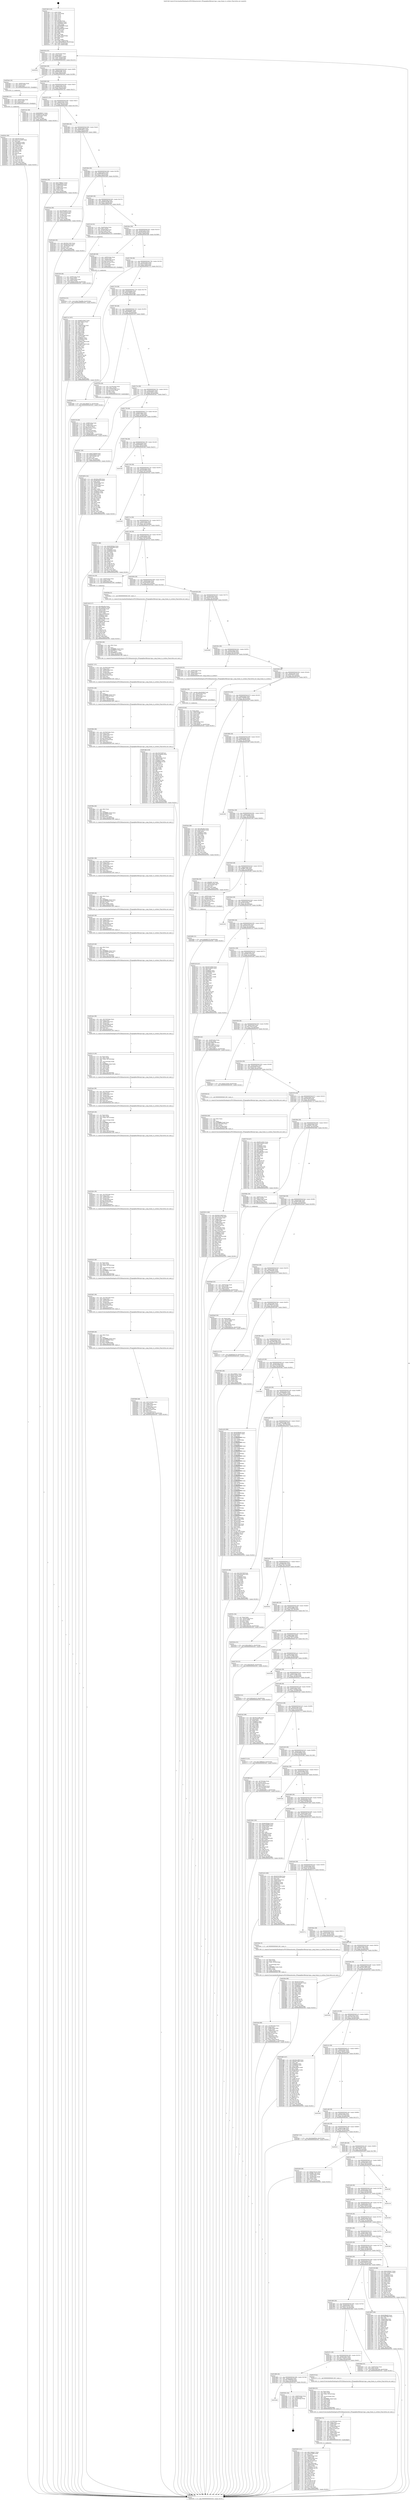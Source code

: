 digraph "0x4015b0" {
  label = "0x4015b0 (/mnt/c/Users/mathe/Desktop/tcc/POCII/binaries/extr_FFmpeglibavfilterqsvvpp.c_map_frame_to_surface_Final-ollvm.out::main(0))"
  labelloc = "t"
  node[shape=record]

  Entry [label="",width=0.3,height=0.3,shape=circle,fillcolor=black,style=filled]
  "0x401624" [label="{
     0x401624 [32]\l
     | [instrs]\l
     &nbsp;&nbsp;0x401624 \<+6\>: mov -0xc0(%rbp),%eax\l
     &nbsp;&nbsp;0x40162a \<+2\>: mov %eax,%ecx\l
     &nbsp;&nbsp;0x40162c \<+6\>: sub $0x82684077,%ecx\l
     &nbsp;&nbsp;0x401632 \<+6\>: mov %eax,-0xd4(%rbp)\l
     &nbsp;&nbsp;0x401638 \<+6\>: mov %ecx,-0xd8(%rbp)\l
     &nbsp;&nbsp;0x40163e \<+6\>: je 000000000040302e \<main+0x1a7e\>\l
  }"]
  "0x40302e" [label="{
     0x40302e\l
  }", style=dashed]
  "0x401644" [label="{
     0x401644 [28]\l
     | [instrs]\l
     &nbsp;&nbsp;0x401644 \<+5\>: jmp 0000000000401649 \<main+0x99\>\l
     &nbsp;&nbsp;0x401649 \<+6\>: mov -0xd4(%rbp),%eax\l
     &nbsp;&nbsp;0x40164f \<+5\>: sub $0x85bbeb81,%eax\l
     &nbsp;&nbsp;0x401654 \<+6\>: mov %eax,-0xdc(%rbp)\l
     &nbsp;&nbsp;0x40165a \<+6\>: je 0000000000402fa4 \<main+0x19f4\>\l
  }"]
  Exit [label="",width=0.3,height=0.3,shape=circle,fillcolor=black,style=filled,peripheries=2]
  "0x402fa4" [label="{
     0x402fa4 [18]\l
     | [instrs]\l
     &nbsp;&nbsp;0x402fa4 \<+7\>: mov -0x98(%rbp),%rax\l
     &nbsp;&nbsp;0x402fab \<+3\>: mov (%rax),%rax\l
     &nbsp;&nbsp;0x402fae \<+3\>: mov %rax,%rdi\l
     &nbsp;&nbsp;0x402fb1 \<+5\>: call 0000000000401030 \<free@plt\>\l
     | [calls]\l
     &nbsp;&nbsp;0x401030 \{1\} (unknown)\l
  }"]
  "0x401660" [label="{
     0x401660 [28]\l
     | [instrs]\l
     &nbsp;&nbsp;0x401660 \<+5\>: jmp 0000000000401665 \<main+0xb5\>\l
     &nbsp;&nbsp;0x401665 \<+6\>: mov -0xd4(%rbp),%eax\l
     &nbsp;&nbsp;0x40166b \<+5\>: sub $0x893eb219,%eax\l
     &nbsp;&nbsp;0x401670 \<+6\>: mov %eax,-0xe0(%rbp)\l
     &nbsp;&nbsp;0x401676 \<+6\>: je 00000000004021d1 \<main+0xc21\>\l
  }"]
  "0x401db4" [label="{
     0x401db4\l
  }", style=dashed]
  "0x4021d1" [label="{
     0x4021d1 [30]\l
     | [instrs]\l
     &nbsp;&nbsp;0x4021d1 \<+5\>: mov $0x82684077,%eax\l
     &nbsp;&nbsp;0x4021d6 \<+5\>: mov $0x9d32b788,%ecx\l
     &nbsp;&nbsp;0x4021db \<+3\>: mov -0x30(%rbp),%edx\l
     &nbsp;&nbsp;0x4021de \<+3\>: cmp $0x0,%edx\l
     &nbsp;&nbsp;0x4021e1 \<+3\>: cmove %ecx,%eax\l
     &nbsp;&nbsp;0x4021e4 \<+6\>: mov %eax,-0xc0(%rbp)\l
     &nbsp;&nbsp;0x4021ea \<+5\>: jmp 0000000000403591 \<main+0x1fe1\>\l
  }"]
  "0x40167c" [label="{
     0x40167c [28]\l
     | [instrs]\l
     &nbsp;&nbsp;0x40167c \<+5\>: jmp 0000000000401681 \<main+0xd1\>\l
     &nbsp;&nbsp;0x401681 \<+6\>: mov -0xd4(%rbp),%eax\l
     &nbsp;&nbsp;0x401687 \<+5\>: sub $0x958ee5a5,%eax\l
     &nbsp;&nbsp;0x40168c \<+6\>: mov %eax,-0xe4(%rbp)\l
     &nbsp;&nbsp;0x401692 \<+6\>: je 00000000004028c6 \<main+0x1316\>\l
  }"]
  "0x403281" [label="{
     0x403281 [24]\l
     | [instrs]\l
     &nbsp;&nbsp;0x403281 \<+7\>: mov -0xb8(%rbp),%rax\l
     &nbsp;&nbsp;0x403288 \<+2\>: mov (%rax),%eax\l
     &nbsp;&nbsp;0x40328a \<+4\>: lea -0x28(%rbp),%rsp\l
     &nbsp;&nbsp;0x40328e \<+1\>: pop %rbx\l
     &nbsp;&nbsp;0x40328f \<+2\>: pop %r12\l
     &nbsp;&nbsp;0x403291 \<+2\>: pop %r13\l
     &nbsp;&nbsp;0x403293 \<+2\>: pop %r14\l
     &nbsp;&nbsp;0x403295 \<+2\>: pop %r15\l
     &nbsp;&nbsp;0x403297 \<+1\>: pop %rbp\l
     &nbsp;&nbsp;0x403298 \<+1\>: ret\l
  }"]
  "0x4028c6" [label="{
     0x4028c6 [36]\l
     | [instrs]\l
     &nbsp;&nbsp;0x4028c6 \<+5\>: mov $0x27889e57,%eax\l
     &nbsp;&nbsp;0x4028cb \<+5\>: mov $0xdadd0bf4,%ecx\l
     &nbsp;&nbsp;0x4028d0 \<+4\>: mov -0x58(%rbp),%rdx\l
     &nbsp;&nbsp;0x4028d4 \<+2\>: mov (%rdx),%esi\l
     &nbsp;&nbsp;0x4028d6 \<+4\>: mov -0x68(%rbp),%rdx\l
     &nbsp;&nbsp;0x4028da \<+2\>: cmp (%rdx),%esi\l
     &nbsp;&nbsp;0x4028dc \<+3\>: cmovl %ecx,%eax\l
     &nbsp;&nbsp;0x4028df \<+6\>: mov %eax,-0xc0(%rbp)\l
     &nbsp;&nbsp;0x4028e5 \<+5\>: jmp 0000000000403591 \<main+0x1fe1\>\l
  }"]
  "0x401698" [label="{
     0x401698 [28]\l
     | [instrs]\l
     &nbsp;&nbsp;0x401698 \<+5\>: jmp 000000000040169d \<main+0xed\>\l
     &nbsp;&nbsp;0x40169d \<+6\>: mov -0xd4(%rbp),%eax\l
     &nbsp;&nbsp;0x4016a3 \<+5\>: sub $0x96cd0671,%eax\l
     &nbsp;&nbsp;0x4016a8 \<+6\>: mov %eax,-0xe8(%rbp)\l
     &nbsp;&nbsp;0x4016ae \<+6\>: je 00000000004025ae \<main+0xffe\>\l
  }"]
  "0x402fc5" [label="{
     0x402fc5 [90]\l
     | [instrs]\l
     &nbsp;&nbsp;0x402fc5 \<+5\>: mov $0x3413f,%ecx\l
     &nbsp;&nbsp;0x402fca \<+5\>: mov $0x37151693,%edx\l
     &nbsp;&nbsp;0x402fcf \<+2\>: xor %esi,%esi\l
     &nbsp;&nbsp;0x402fd1 \<+8\>: mov 0x40605c,%r8d\l
     &nbsp;&nbsp;0x402fd9 \<+8\>: mov 0x406060,%r9d\l
     &nbsp;&nbsp;0x402fe1 \<+3\>: sub $0x1,%esi\l
     &nbsp;&nbsp;0x402fe4 \<+3\>: mov %r8d,%r10d\l
     &nbsp;&nbsp;0x402fe7 \<+3\>: add %esi,%r10d\l
     &nbsp;&nbsp;0x402fea \<+4\>: imul %r10d,%r8d\l
     &nbsp;&nbsp;0x402fee \<+4\>: and $0x1,%r8d\l
     &nbsp;&nbsp;0x402ff2 \<+4\>: cmp $0x0,%r8d\l
     &nbsp;&nbsp;0x402ff6 \<+4\>: sete %r11b\l
     &nbsp;&nbsp;0x402ffa \<+4\>: cmp $0xa,%r9d\l
     &nbsp;&nbsp;0x402ffe \<+3\>: setl %bl\l
     &nbsp;&nbsp;0x403001 \<+3\>: mov %r11b,%r14b\l
     &nbsp;&nbsp;0x403004 \<+3\>: and %bl,%r14b\l
     &nbsp;&nbsp;0x403007 \<+3\>: xor %bl,%r11b\l
     &nbsp;&nbsp;0x40300a \<+3\>: or %r11b,%r14b\l
     &nbsp;&nbsp;0x40300d \<+4\>: test $0x1,%r14b\l
     &nbsp;&nbsp;0x403011 \<+3\>: cmovne %edx,%ecx\l
     &nbsp;&nbsp;0x403014 \<+6\>: mov %ecx,-0xc0(%rbp)\l
     &nbsp;&nbsp;0x40301a \<+5\>: jmp 0000000000403591 \<main+0x1fe1\>\l
  }"]
  "0x4025ae" [label="{
     0x4025ae [36]\l
     | [instrs]\l
     &nbsp;&nbsp;0x4025ae \<+5\>: mov $0x308ad845,%eax\l
     &nbsp;&nbsp;0x4025b3 \<+5\>: mov $0x37a50ea4,%ecx\l
     &nbsp;&nbsp;0x4025b8 \<+4\>: mov -0x70(%rbp),%rdx\l
     &nbsp;&nbsp;0x4025bc \<+2\>: mov (%rdx),%esi\l
     &nbsp;&nbsp;0x4025be \<+4\>: mov -0x78(%rbp),%rdx\l
     &nbsp;&nbsp;0x4025c2 \<+2\>: cmp (%rdx),%esi\l
     &nbsp;&nbsp;0x4025c4 \<+3\>: cmovl %ecx,%eax\l
     &nbsp;&nbsp;0x4025c7 \<+6\>: mov %eax,-0xc0(%rbp)\l
     &nbsp;&nbsp;0x4025cd \<+5\>: jmp 0000000000403591 \<main+0x1fe1\>\l
  }"]
  "0x4016b4" [label="{
     0x4016b4 [28]\l
     | [instrs]\l
     &nbsp;&nbsp;0x4016b4 \<+5\>: jmp 00000000004016b9 \<main+0x109\>\l
     &nbsp;&nbsp;0x4016b9 \<+6\>: mov -0xd4(%rbp),%eax\l
     &nbsp;&nbsp;0x4016bf \<+5\>: sub $0x98c0f01d,%eax\l
     &nbsp;&nbsp;0x4016c4 \<+6\>: mov %eax,-0xec(%rbp)\l
     &nbsp;&nbsp;0x4016ca \<+6\>: je 0000000000402edb \<main+0x192b\>\l
  }"]
  "0x402fb6" [label="{
     0x402fb6 [15]\l
     | [instrs]\l
     &nbsp;&nbsp;0x402fb6 \<+4\>: mov -0x60(%rbp),%rax\l
     &nbsp;&nbsp;0x402fba \<+3\>: mov (%rax),%rax\l
     &nbsp;&nbsp;0x402fbd \<+3\>: mov %rax,%rdi\l
     &nbsp;&nbsp;0x402fc0 \<+5\>: call 0000000000401030 \<free@plt\>\l
     | [calls]\l
     &nbsp;&nbsp;0x401030 \{1\} (unknown)\l
  }"]
  "0x402edb" [label="{
     0x402edb [30]\l
     | [instrs]\l
     &nbsp;&nbsp;0x402edb \<+5\>: mov $0x50e17442,%eax\l
     &nbsp;&nbsp;0x402ee0 \<+5\>: mov $0xa0a301fa,%ecx\l
     &nbsp;&nbsp;0x402ee5 \<+3\>: mov -0x29(%rbp),%dl\l
     &nbsp;&nbsp;0x402ee8 \<+3\>: test $0x1,%dl\l
     &nbsp;&nbsp;0x402eeb \<+3\>: cmovne %ecx,%eax\l
     &nbsp;&nbsp;0x402eee \<+6\>: mov %eax,-0xc0(%rbp)\l
     &nbsp;&nbsp;0x402ef4 \<+5\>: jmp 0000000000403591 \<main+0x1fe1\>\l
  }"]
  "0x4016d0" [label="{
     0x4016d0 [28]\l
     | [instrs]\l
     &nbsp;&nbsp;0x4016d0 \<+5\>: jmp 00000000004016d5 \<main+0x125\>\l
     &nbsp;&nbsp;0x4016d5 \<+6\>: mov -0xd4(%rbp),%eax\l
     &nbsp;&nbsp;0x4016db \<+5\>: sub $0x9d32b788,%eax\l
     &nbsp;&nbsp;0x4016e0 \<+6\>: mov %eax,-0xf0(%rbp)\l
     &nbsp;&nbsp;0x4016e6 \<+6\>: je 00000000004021ef \<main+0xc3f\>\l
  }"]
  "0x402f1d" [label="{
     0x402f1d [15]\l
     | [instrs]\l
     &nbsp;&nbsp;0x402f1d \<+10\>: movl $0x2794a89d,-0xc0(%rbp)\l
     &nbsp;&nbsp;0x402f27 \<+5\>: jmp 0000000000403591 \<main+0x1fe1\>\l
  }"]
  "0x4021ef" [label="{
     0x4021ef [32]\l
     | [instrs]\l
     &nbsp;&nbsp;0x4021ef \<+7\>: mov -0xa0(%rbp),%rax\l
     &nbsp;&nbsp;0x4021f6 \<+6\>: movl $0x1,(%rax)\l
     &nbsp;&nbsp;0x4021fc \<+7\>: mov -0xa0(%rbp),%rax\l
     &nbsp;&nbsp;0x402203 \<+3\>: movslq (%rax),%rax\l
     &nbsp;&nbsp;0x402206 \<+4\>: imul $0x18,%rax,%rdi\l
     &nbsp;&nbsp;0x40220a \<+5\>: call 0000000000401050 \<malloc@plt\>\l
     | [calls]\l
     &nbsp;&nbsp;0x401050 \{1\} (unknown)\l
  }"]
  "0x4016ec" [label="{
     0x4016ec [28]\l
     | [instrs]\l
     &nbsp;&nbsp;0x4016ec \<+5\>: jmp 00000000004016f1 \<main+0x141\>\l
     &nbsp;&nbsp;0x4016f1 \<+6\>: mov -0xd4(%rbp),%eax\l
     &nbsp;&nbsp;0x4016f7 \<+5\>: sub $0xa0a301fa,%eax\l
     &nbsp;&nbsp;0x4016fc \<+6\>: mov %eax,-0xf4(%rbp)\l
     &nbsp;&nbsp;0x401702 \<+6\>: je 0000000000402ef9 \<main+0x1949\>\l
  }"]
  "0x402d84" [label="{
     0x402d84 [15]\l
     | [instrs]\l
     &nbsp;&nbsp;0x402d84 \<+10\>: movl $0x648737f,-0xc0(%rbp)\l
     &nbsp;&nbsp;0x402d8e \<+5\>: jmp 0000000000403591 \<main+0x1fe1\>\l
  }"]
  "0x402ef9" [label="{
     0x402ef9 [36]\l
     | [instrs]\l
     &nbsp;&nbsp;0x402ef9 \<+7\>: mov -0x98(%rbp),%rax\l
     &nbsp;&nbsp;0x402f00 \<+3\>: mov (%rax),%rax\l
     &nbsp;&nbsp;0x402f03 \<+4\>: mov -0x40(%rbp),%rcx\l
     &nbsp;&nbsp;0x402f07 \<+3\>: movslq (%rcx),%rcx\l
     &nbsp;&nbsp;0x402f0a \<+4\>: imul $0x18,%rcx,%rcx\l
     &nbsp;&nbsp;0x402f0e \<+3\>: add %rcx,%rax\l
     &nbsp;&nbsp;0x402f11 \<+4\>: mov 0x10(%rax),%rax\l
     &nbsp;&nbsp;0x402f15 \<+3\>: mov %rax,%rdi\l
     &nbsp;&nbsp;0x402f18 \<+5\>: call 0000000000401030 \<free@plt\>\l
     | [calls]\l
     &nbsp;&nbsp;0x401030 \{1\} (unknown)\l
  }"]
  "0x401708" [label="{
     0x401708 [28]\l
     | [instrs]\l
     &nbsp;&nbsp;0x401708 \<+5\>: jmp 000000000040170d \<main+0x15d\>\l
     &nbsp;&nbsp;0x40170d \<+6\>: mov -0xd4(%rbp),%eax\l
     &nbsp;&nbsp;0x401713 \<+5\>: sub $0xa2cb3fc3,%eax\l
     &nbsp;&nbsp;0x401718 \<+6\>: mov %eax,-0xf8(%rbp)\l
     &nbsp;&nbsp;0x40171e \<+6\>: je 00000000004027c2 \<main+0x1212\>\l
  }"]
  "0x402c8b" [label="{
     0x402c8b [159]\l
     | [instrs]\l
     &nbsp;&nbsp;0x402c8b \<+5\>: mov $0x19c0259f,%esi\l
     &nbsp;&nbsp;0x402c90 \<+5\>: mov $0x2a5ad93b,%ecx\l
     &nbsp;&nbsp;0x402c95 \<+2\>: mov $0x1,%dl\l
     &nbsp;&nbsp;0x402c97 \<+3\>: xor %r8d,%r8d\l
     &nbsp;&nbsp;0x402c9a \<+4\>: mov -0x48(%rbp),%rdi\l
     &nbsp;&nbsp;0x402c9e \<+6\>: movl $0x0,(%rdi)\l
     &nbsp;&nbsp;0x402ca4 \<+8\>: mov 0x40605c,%r9d\l
     &nbsp;&nbsp;0x402cac \<+8\>: mov 0x406060,%r10d\l
     &nbsp;&nbsp;0x402cb4 \<+4\>: sub $0x1,%r8d\l
     &nbsp;&nbsp;0x402cb8 \<+3\>: mov %r9d,%r11d\l
     &nbsp;&nbsp;0x402cbb \<+3\>: add %r8d,%r11d\l
     &nbsp;&nbsp;0x402cbe \<+4\>: imul %r11d,%r9d\l
     &nbsp;&nbsp;0x402cc2 \<+4\>: and $0x1,%r9d\l
     &nbsp;&nbsp;0x402cc6 \<+4\>: cmp $0x0,%r9d\l
     &nbsp;&nbsp;0x402cca \<+3\>: sete %bl\l
     &nbsp;&nbsp;0x402ccd \<+4\>: cmp $0xa,%r10d\l
     &nbsp;&nbsp;0x402cd1 \<+4\>: setl %r14b\l
     &nbsp;&nbsp;0x402cd5 \<+3\>: mov %bl,%r15b\l
     &nbsp;&nbsp;0x402cd8 \<+4\>: xor $0xff,%r15b\l
     &nbsp;&nbsp;0x402cdc \<+3\>: mov %r14b,%r12b\l
     &nbsp;&nbsp;0x402cdf \<+4\>: xor $0xff,%r12b\l
     &nbsp;&nbsp;0x402ce3 \<+3\>: xor $0x0,%dl\l
     &nbsp;&nbsp;0x402ce6 \<+3\>: mov %r15b,%r13b\l
     &nbsp;&nbsp;0x402ce9 \<+4\>: and $0x0,%r13b\l
     &nbsp;&nbsp;0x402ced \<+2\>: and %dl,%bl\l
     &nbsp;&nbsp;0x402cef \<+3\>: mov %r12b,%dil\l
     &nbsp;&nbsp;0x402cf2 \<+4\>: and $0x0,%dil\l
     &nbsp;&nbsp;0x402cf6 \<+3\>: and %dl,%r14b\l
     &nbsp;&nbsp;0x402cf9 \<+3\>: or %bl,%r13b\l
     &nbsp;&nbsp;0x402cfc \<+3\>: or %r14b,%dil\l
     &nbsp;&nbsp;0x402cff \<+3\>: xor %dil,%r13b\l
     &nbsp;&nbsp;0x402d02 \<+3\>: or %r12b,%r15b\l
     &nbsp;&nbsp;0x402d05 \<+4\>: xor $0xff,%r15b\l
     &nbsp;&nbsp;0x402d09 \<+3\>: or $0x0,%dl\l
     &nbsp;&nbsp;0x402d0c \<+3\>: and %dl,%r15b\l
     &nbsp;&nbsp;0x402d0f \<+3\>: or %r15b,%r13b\l
     &nbsp;&nbsp;0x402d12 \<+4\>: test $0x1,%r13b\l
     &nbsp;&nbsp;0x402d16 \<+3\>: cmovne %ecx,%esi\l
     &nbsp;&nbsp;0x402d19 \<+6\>: mov %esi,-0xc0(%rbp)\l
     &nbsp;&nbsp;0x402d1f \<+6\>: mov %eax,-0x230(%rbp)\l
     &nbsp;&nbsp;0x402d25 \<+5\>: jmp 0000000000403591 \<main+0x1fe1\>\l
  }"]
  "0x4027c2" [label="{
     0x4027c2 [187]\l
     | [instrs]\l
     &nbsp;&nbsp;0x4027c2 \<+5\>: mov $0x662a30d2,%eax\l
     &nbsp;&nbsp;0x4027c7 \<+5\>: mov $0x7fc6c5a,%ecx\l
     &nbsp;&nbsp;0x4027cc \<+2\>: mov $0x1,%dl\l
     &nbsp;&nbsp;0x4027ce \<+2\>: xor %esi,%esi\l
     &nbsp;&nbsp;0x4027d0 \<+7\>: mov -0x90(%rbp),%rdi\l
     &nbsp;&nbsp;0x4027d7 \<+3\>: mov (%rdi),%r8d\l
     &nbsp;&nbsp;0x4027da \<+3\>: mov %esi,%r9d\l
     &nbsp;&nbsp;0x4027dd \<+3\>: sub %r8d,%r9d\l
     &nbsp;&nbsp;0x4027e0 \<+3\>: mov %esi,%r8d\l
     &nbsp;&nbsp;0x4027e3 \<+4\>: sub $0x1,%r8d\l
     &nbsp;&nbsp;0x4027e7 \<+3\>: add %r8d,%r9d\l
     &nbsp;&nbsp;0x4027ea \<+3\>: sub %r9d,%esi\l
     &nbsp;&nbsp;0x4027ed \<+7\>: mov -0x90(%rbp),%rdi\l
     &nbsp;&nbsp;0x4027f4 \<+2\>: mov %esi,(%rdi)\l
     &nbsp;&nbsp;0x4027f6 \<+7\>: mov 0x40605c,%esi\l
     &nbsp;&nbsp;0x4027fd \<+8\>: mov 0x406060,%r8d\l
     &nbsp;&nbsp;0x402805 \<+3\>: mov %esi,%r9d\l
     &nbsp;&nbsp;0x402808 \<+7\>: sub $0xd9015e80,%r9d\l
     &nbsp;&nbsp;0x40280f \<+4\>: sub $0x1,%r9d\l
     &nbsp;&nbsp;0x402813 \<+7\>: add $0xd9015e80,%r9d\l
     &nbsp;&nbsp;0x40281a \<+4\>: imul %r9d,%esi\l
     &nbsp;&nbsp;0x40281e \<+3\>: and $0x1,%esi\l
     &nbsp;&nbsp;0x402821 \<+3\>: cmp $0x0,%esi\l
     &nbsp;&nbsp;0x402824 \<+4\>: sete %r10b\l
     &nbsp;&nbsp;0x402828 \<+4\>: cmp $0xa,%r8d\l
     &nbsp;&nbsp;0x40282c \<+4\>: setl %r11b\l
     &nbsp;&nbsp;0x402830 \<+3\>: mov %r10b,%bl\l
     &nbsp;&nbsp;0x402833 \<+3\>: xor $0xff,%bl\l
     &nbsp;&nbsp;0x402836 \<+3\>: mov %r11b,%r14b\l
     &nbsp;&nbsp;0x402839 \<+4\>: xor $0xff,%r14b\l
     &nbsp;&nbsp;0x40283d \<+3\>: xor $0x0,%dl\l
     &nbsp;&nbsp;0x402840 \<+3\>: mov %bl,%r15b\l
     &nbsp;&nbsp;0x402843 \<+4\>: and $0x0,%r15b\l
     &nbsp;&nbsp;0x402847 \<+3\>: and %dl,%r10b\l
     &nbsp;&nbsp;0x40284a \<+3\>: mov %r14b,%r12b\l
     &nbsp;&nbsp;0x40284d \<+4\>: and $0x0,%r12b\l
     &nbsp;&nbsp;0x402851 \<+3\>: and %dl,%r11b\l
     &nbsp;&nbsp;0x402854 \<+3\>: or %r10b,%r15b\l
     &nbsp;&nbsp;0x402857 \<+3\>: or %r11b,%r12b\l
     &nbsp;&nbsp;0x40285a \<+3\>: xor %r12b,%r15b\l
     &nbsp;&nbsp;0x40285d \<+3\>: or %r14b,%bl\l
     &nbsp;&nbsp;0x402860 \<+3\>: xor $0xff,%bl\l
     &nbsp;&nbsp;0x402863 \<+3\>: or $0x0,%dl\l
     &nbsp;&nbsp;0x402866 \<+2\>: and %dl,%bl\l
     &nbsp;&nbsp;0x402868 \<+3\>: or %bl,%r15b\l
     &nbsp;&nbsp;0x40286b \<+4\>: test $0x1,%r15b\l
     &nbsp;&nbsp;0x40286f \<+3\>: cmovne %ecx,%eax\l
     &nbsp;&nbsp;0x402872 \<+6\>: mov %eax,-0xc0(%rbp)\l
     &nbsp;&nbsp;0x402878 \<+5\>: jmp 0000000000403591 \<main+0x1fe1\>\l
  }"]
  "0x401724" [label="{
     0x401724 [28]\l
     | [instrs]\l
     &nbsp;&nbsp;0x401724 \<+5\>: jmp 0000000000401729 \<main+0x179\>\l
     &nbsp;&nbsp;0x401729 \<+6\>: mov -0xd4(%rbp),%eax\l
     &nbsp;&nbsp;0x40172f \<+5\>: sub $0xaa1f6dfe,%eax\l
     &nbsp;&nbsp;0x401734 \<+6\>: mov %eax,-0xfc(%rbp)\l
     &nbsp;&nbsp;0x40173a \<+6\>: je 0000000000402486 \<main+0xed6\>\l
  }"]
  "0x402c6e" [label="{
     0x402c6e [29]\l
     | [instrs]\l
     &nbsp;&nbsp;0x402c6e \<+10\>: movabs $0x4040b6,%rdi\l
     &nbsp;&nbsp;0x402c78 \<+4\>: mov -0x50(%rbp),%rsi\l
     &nbsp;&nbsp;0x402c7c \<+2\>: mov %eax,(%rsi)\l
     &nbsp;&nbsp;0x402c7e \<+4\>: mov -0x50(%rbp),%rsi\l
     &nbsp;&nbsp;0x402c82 \<+2\>: mov (%rsi),%esi\l
     &nbsp;&nbsp;0x402c84 \<+2\>: mov $0x0,%al\l
     &nbsp;&nbsp;0x402c86 \<+5\>: call 0000000000401040 \<printf@plt\>\l
     | [calls]\l
     &nbsp;&nbsp;0x401040 \{1\} (unknown)\l
  }"]
  "0x402486" [label="{
     0x402486 [15]\l
     | [instrs]\l
     &nbsp;&nbsp;0x402486 \<+10\>: movl $0x1864077e,-0xc0(%rbp)\l
     &nbsp;&nbsp;0x402490 \<+5\>: jmp 0000000000403591 \<main+0x1fe1\>\l
  }"]
  "0x401740" [label="{
     0x401740 [28]\l
     | [instrs]\l
     &nbsp;&nbsp;0x401740 \<+5\>: jmp 0000000000401745 \<main+0x195\>\l
     &nbsp;&nbsp;0x401745 \<+6\>: mov -0xd4(%rbp),%eax\l
     &nbsp;&nbsp;0x40174b \<+5\>: sub $0xacf089c1,%eax\l
     &nbsp;&nbsp;0x401750 \<+6\>: mov %eax,-0x100(%rbp)\l
     &nbsp;&nbsp;0x401756 \<+6\>: je 0000000000402559 \<main+0xfa9\>\l
  }"]
  "0x402bb0" [label="{
     0x402bb0 [48]\l
     | [instrs]\l
     &nbsp;&nbsp;0x402bb0 \<+6\>: mov -0x22c(%rbp),%ecx\l
     &nbsp;&nbsp;0x402bb6 \<+3\>: imul %eax,%ecx\l
     &nbsp;&nbsp;0x402bb9 \<+4\>: mov -0x60(%rbp),%rsi\l
     &nbsp;&nbsp;0x402bbd \<+3\>: mov (%rsi),%rsi\l
     &nbsp;&nbsp;0x402bc0 \<+4\>: mov -0x58(%rbp),%rdi\l
     &nbsp;&nbsp;0x402bc4 \<+3\>: movslq (%rdi),%rdi\l
     &nbsp;&nbsp;0x402bc7 \<+4\>: imul $0x24,%rdi,%rdi\l
     &nbsp;&nbsp;0x402bcb \<+3\>: add %rdi,%rsi\l
     &nbsp;&nbsp;0x402bce \<+3\>: mov %ecx,0x20(%rsi)\l
     &nbsp;&nbsp;0x402bd1 \<+10\>: movl $0xd831bd4,-0xc0(%rbp)\l
     &nbsp;&nbsp;0x402bdb \<+5\>: jmp 0000000000403591 \<main+0x1fe1\>\l
  }"]
  "0x402559" [label="{
     0x402559 [29]\l
     | [instrs]\l
     &nbsp;&nbsp;0x402559 \<+4\>: mov -0x78(%rbp),%rax\l
     &nbsp;&nbsp;0x40255d \<+6\>: movl $0x1,(%rax)\l
     &nbsp;&nbsp;0x402563 \<+4\>: mov -0x78(%rbp),%rax\l
     &nbsp;&nbsp;0x402567 \<+3\>: movslq (%rax),%rax\l
     &nbsp;&nbsp;0x40256a \<+4\>: shl $0x2,%rax\l
     &nbsp;&nbsp;0x40256e \<+3\>: mov %rax,%rdi\l
     &nbsp;&nbsp;0x402571 \<+5\>: call 0000000000401050 \<malloc@plt\>\l
     | [calls]\l
     &nbsp;&nbsp;0x401050 \{1\} (unknown)\l
  }"]
  "0x40175c" [label="{
     0x40175c [28]\l
     | [instrs]\l
     &nbsp;&nbsp;0x40175c \<+5\>: jmp 0000000000401761 \<main+0x1b1\>\l
     &nbsp;&nbsp;0x401761 \<+6\>: mov -0xd4(%rbp),%eax\l
     &nbsp;&nbsp;0x401767 \<+5\>: sub $0xafcb6eb7,%eax\l
     &nbsp;&nbsp;0x40176c \<+6\>: mov %eax,-0x104(%rbp)\l
     &nbsp;&nbsp;0x401772 \<+6\>: je 0000000000401fb7 \<main+0xa07\>\l
  }"]
  "0x402b88" [label="{
     0x402b88 [40]\l
     | [instrs]\l
     &nbsp;&nbsp;0x402b88 \<+5\>: mov $0x2,%ecx\l
     &nbsp;&nbsp;0x402b8d \<+1\>: cltd\l
     &nbsp;&nbsp;0x402b8e \<+2\>: idiv %ecx\l
     &nbsp;&nbsp;0x402b90 \<+6\>: imul $0xfffffffe,%edx,%ecx\l
     &nbsp;&nbsp;0x402b96 \<+6\>: add $0x57eb4f0b,%ecx\l
     &nbsp;&nbsp;0x402b9c \<+3\>: add $0x1,%ecx\l
     &nbsp;&nbsp;0x402b9f \<+6\>: sub $0x57eb4f0b,%ecx\l
     &nbsp;&nbsp;0x402ba5 \<+6\>: mov %ecx,-0x22c(%rbp)\l
     &nbsp;&nbsp;0x402bab \<+5\>: call 0000000000401160 \<next_i\>\l
     | [calls]\l
     &nbsp;&nbsp;0x401160 \{1\} (/mnt/c/Users/mathe/Desktop/tcc/POCII/binaries/extr_FFmpeglibavfilterqsvvpp.c_map_frame_to_surface_Final-ollvm.out::next_i)\l
  }"]
  "0x401fb7" [label="{
     0x401fb7 [30]\l
     | [instrs]\l
     &nbsp;&nbsp;0x401fb7 \<+5\>: mov $0xf27d936d,%eax\l
     &nbsp;&nbsp;0x401fbc \<+5\>: mov $0xb9c88de2,%ecx\l
     &nbsp;&nbsp;0x401fc1 \<+3\>: mov -0x31(%rbp),%dl\l
     &nbsp;&nbsp;0x401fc4 \<+3\>: test $0x1,%dl\l
     &nbsp;&nbsp;0x401fc7 \<+3\>: cmovne %ecx,%eax\l
     &nbsp;&nbsp;0x401fca \<+6\>: mov %eax,-0xc0(%rbp)\l
     &nbsp;&nbsp;0x401fd0 \<+5\>: jmp 0000000000403591 \<main+0x1fe1\>\l
  }"]
  "0x401778" [label="{
     0x401778 [28]\l
     | [instrs]\l
     &nbsp;&nbsp;0x401778 \<+5\>: jmp 000000000040177d \<main+0x1cd\>\l
     &nbsp;&nbsp;0x40177d \<+6\>: mov -0xd4(%rbp),%eax\l
     &nbsp;&nbsp;0x401783 \<+5\>: sub $0xb9c72fb5,%eax\l
     &nbsp;&nbsp;0x401788 \<+6\>: mov %eax,-0x108(%rbp)\l
     &nbsp;&nbsp;0x40178e \<+6\>: je 0000000000402e69 \<main+0x18b9\>\l
  }"]
  "0x402b62" [label="{
     0x402b62 [38]\l
     | [instrs]\l
     &nbsp;&nbsp;0x402b62 \<+6\>: mov -0x228(%rbp),%ecx\l
     &nbsp;&nbsp;0x402b68 \<+3\>: imul %eax,%ecx\l
     &nbsp;&nbsp;0x402b6b \<+4\>: mov -0x60(%rbp),%rsi\l
     &nbsp;&nbsp;0x402b6f \<+3\>: mov (%rsi),%rsi\l
     &nbsp;&nbsp;0x402b72 \<+4\>: mov -0x58(%rbp),%rdi\l
     &nbsp;&nbsp;0x402b76 \<+3\>: movslq (%rdi),%rdi\l
     &nbsp;&nbsp;0x402b79 \<+4\>: imul $0x24,%rdi,%rdi\l
     &nbsp;&nbsp;0x402b7d \<+3\>: add %rdi,%rsi\l
     &nbsp;&nbsp;0x402b80 \<+3\>: mov %ecx,0x1c(%rsi)\l
     &nbsp;&nbsp;0x402b83 \<+5\>: call 0000000000401160 \<next_i\>\l
     | [calls]\l
     &nbsp;&nbsp;0x401160 \{1\} (/mnt/c/Users/mathe/Desktop/tcc/POCII/binaries/extr_FFmpeglibavfilterqsvvpp.c_map_frame_to_surface_Final-ollvm.out::next_i)\l
  }"]
  "0x402e69" [label="{
     0x402e69 [114]\l
     | [instrs]\l
     &nbsp;&nbsp;0x402e69 \<+5\>: mov $0x50ec1f08,%eax\l
     &nbsp;&nbsp;0x402e6e \<+5\>: mov $0x98c0f01d,%ecx\l
     &nbsp;&nbsp;0x402e73 \<+2\>: xor %edx,%edx\l
     &nbsp;&nbsp;0x402e75 \<+4\>: mov -0x40(%rbp),%rsi\l
     &nbsp;&nbsp;0x402e79 \<+2\>: mov (%rsi),%edi\l
     &nbsp;&nbsp;0x402e7b \<+7\>: mov -0xa0(%rbp),%rsi\l
     &nbsp;&nbsp;0x402e82 \<+2\>: cmp (%rsi),%edi\l
     &nbsp;&nbsp;0x402e84 \<+4\>: setl %r8b\l
     &nbsp;&nbsp;0x402e88 \<+4\>: and $0x1,%r8b\l
     &nbsp;&nbsp;0x402e8c \<+4\>: mov %r8b,-0x29(%rbp)\l
     &nbsp;&nbsp;0x402e90 \<+7\>: mov 0x40605c,%edi\l
     &nbsp;&nbsp;0x402e97 \<+8\>: mov 0x406060,%r9d\l
     &nbsp;&nbsp;0x402e9f \<+3\>: sub $0x1,%edx\l
     &nbsp;&nbsp;0x402ea2 \<+3\>: mov %edi,%r10d\l
     &nbsp;&nbsp;0x402ea5 \<+3\>: add %edx,%r10d\l
     &nbsp;&nbsp;0x402ea8 \<+4\>: imul %r10d,%edi\l
     &nbsp;&nbsp;0x402eac \<+3\>: and $0x1,%edi\l
     &nbsp;&nbsp;0x402eaf \<+3\>: cmp $0x0,%edi\l
     &nbsp;&nbsp;0x402eb2 \<+4\>: sete %r8b\l
     &nbsp;&nbsp;0x402eb6 \<+4\>: cmp $0xa,%r9d\l
     &nbsp;&nbsp;0x402eba \<+4\>: setl %r11b\l
     &nbsp;&nbsp;0x402ebe \<+3\>: mov %r8b,%bl\l
     &nbsp;&nbsp;0x402ec1 \<+3\>: and %r11b,%bl\l
     &nbsp;&nbsp;0x402ec4 \<+3\>: xor %r11b,%r8b\l
     &nbsp;&nbsp;0x402ec7 \<+3\>: or %r8b,%bl\l
     &nbsp;&nbsp;0x402eca \<+3\>: test $0x1,%bl\l
     &nbsp;&nbsp;0x402ecd \<+3\>: cmovne %ecx,%eax\l
     &nbsp;&nbsp;0x402ed0 \<+6\>: mov %eax,-0xc0(%rbp)\l
     &nbsp;&nbsp;0x402ed6 \<+5\>: jmp 0000000000403591 \<main+0x1fe1\>\l
  }"]
  "0x401794" [label="{
     0x401794 [28]\l
     | [instrs]\l
     &nbsp;&nbsp;0x401794 \<+5\>: jmp 0000000000401799 \<main+0x1e9\>\l
     &nbsp;&nbsp;0x401799 \<+6\>: mov -0xd4(%rbp),%eax\l
     &nbsp;&nbsp;0x40179f \<+5\>: sub $0xb9c88de2,%eax\l
     &nbsp;&nbsp;0x4017a4 \<+6\>: mov %eax,-0x10c(%rbp)\l
     &nbsp;&nbsp;0x4017aa \<+6\>: je 0000000000401fd5 \<main+0xa25\>\l
  }"]
  "0x402b34" [label="{
     0x402b34 [46]\l
     | [instrs]\l
     &nbsp;&nbsp;0x402b34 \<+2\>: xor %ecx,%ecx\l
     &nbsp;&nbsp;0x402b36 \<+5\>: mov $0x2,%edx\l
     &nbsp;&nbsp;0x402b3b \<+6\>: mov %edx,-0x224(%rbp)\l
     &nbsp;&nbsp;0x402b41 \<+1\>: cltd\l
     &nbsp;&nbsp;0x402b42 \<+7\>: mov -0x224(%rbp),%r8d\l
     &nbsp;&nbsp;0x402b49 \<+3\>: idiv %r8d\l
     &nbsp;&nbsp;0x402b4c \<+6\>: imul $0xfffffffe,%edx,%edx\l
     &nbsp;&nbsp;0x402b52 \<+3\>: sub $0x1,%ecx\l
     &nbsp;&nbsp;0x402b55 \<+2\>: sub %ecx,%edx\l
     &nbsp;&nbsp;0x402b57 \<+6\>: mov %edx,-0x228(%rbp)\l
     &nbsp;&nbsp;0x402b5d \<+5\>: call 0000000000401160 \<next_i\>\l
     | [calls]\l
     &nbsp;&nbsp;0x401160 \{1\} (/mnt/c/Users/mathe/Desktop/tcc/POCII/binaries/extr_FFmpeglibavfilterqsvvpp.c_map_frame_to_surface_Final-ollvm.out::next_i)\l
  }"]
  "0x401fd5" [label="{
     0x401fd5\l
  }", style=dashed]
  "0x4017b0" [label="{
     0x4017b0 [28]\l
     | [instrs]\l
     &nbsp;&nbsp;0x4017b0 \<+5\>: jmp 00000000004017b5 \<main+0x205\>\l
     &nbsp;&nbsp;0x4017b5 \<+6\>: mov -0xd4(%rbp),%eax\l
     &nbsp;&nbsp;0x4017bb \<+5\>: sub $0xca8188a2,%eax\l
     &nbsp;&nbsp;0x4017c0 \<+6\>: mov %eax,-0x110(%rbp)\l
     &nbsp;&nbsp;0x4017c6 \<+6\>: je 0000000000402030 \<main+0xa80\>\l
  }"]
  "0x402b0e" [label="{
     0x402b0e [38]\l
     | [instrs]\l
     &nbsp;&nbsp;0x402b0e \<+6\>: mov -0x220(%rbp),%ecx\l
     &nbsp;&nbsp;0x402b14 \<+3\>: imul %eax,%ecx\l
     &nbsp;&nbsp;0x402b17 \<+4\>: mov -0x60(%rbp),%rsi\l
     &nbsp;&nbsp;0x402b1b \<+3\>: mov (%rsi),%rsi\l
     &nbsp;&nbsp;0x402b1e \<+4\>: mov -0x58(%rbp),%rdi\l
     &nbsp;&nbsp;0x402b22 \<+3\>: movslq (%rdi),%rdi\l
     &nbsp;&nbsp;0x402b25 \<+4\>: imul $0x24,%rdi,%rdi\l
     &nbsp;&nbsp;0x402b29 \<+3\>: add %rdi,%rsi\l
     &nbsp;&nbsp;0x402b2c \<+3\>: mov %ecx,0x18(%rsi)\l
     &nbsp;&nbsp;0x402b2f \<+5\>: call 0000000000401160 \<next_i\>\l
     | [calls]\l
     &nbsp;&nbsp;0x401160 \{1\} (/mnt/c/Users/mathe/Desktop/tcc/POCII/binaries/extr_FFmpeglibavfilterqsvvpp.c_map_frame_to_surface_Final-ollvm.out::next_i)\l
  }"]
  "0x402030" [label="{
     0x402030\l
  }", style=dashed]
  "0x4017cc" [label="{
     0x4017cc [28]\l
     | [instrs]\l
     &nbsp;&nbsp;0x4017cc \<+5\>: jmp 00000000004017d1 \<main+0x221\>\l
     &nbsp;&nbsp;0x4017d1 \<+6\>: mov -0xd4(%rbp),%eax\l
     &nbsp;&nbsp;0x4017d7 \<+5\>: sub $0xd1255fcf,%eax\l
     &nbsp;&nbsp;0x4017dc \<+6\>: mov %eax,-0x114(%rbp)\l
     &nbsp;&nbsp;0x4017e2 \<+6\>: je 0000000000402235 \<main+0xc85\>\l
  }"]
  "0x402ad4" [label="{
     0x402ad4 [58]\l
     | [instrs]\l
     &nbsp;&nbsp;0x402ad4 \<+2\>: xor %ecx,%ecx\l
     &nbsp;&nbsp;0x402ad6 \<+5\>: mov $0x2,%edx\l
     &nbsp;&nbsp;0x402adb \<+6\>: mov %edx,-0x21c(%rbp)\l
     &nbsp;&nbsp;0x402ae1 \<+1\>: cltd\l
     &nbsp;&nbsp;0x402ae2 \<+7\>: mov -0x21c(%rbp),%r8d\l
     &nbsp;&nbsp;0x402ae9 \<+3\>: idiv %r8d\l
     &nbsp;&nbsp;0x402aec \<+6\>: imul $0xfffffffe,%edx,%edx\l
     &nbsp;&nbsp;0x402af2 \<+3\>: mov %ecx,%r9d\l
     &nbsp;&nbsp;0x402af5 \<+3\>: sub %edx,%r9d\l
     &nbsp;&nbsp;0x402af8 \<+2\>: mov %ecx,%edx\l
     &nbsp;&nbsp;0x402afa \<+3\>: sub $0x1,%edx\l
     &nbsp;&nbsp;0x402afd \<+3\>: add %edx,%r9d\l
     &nbsp;&nbsp;0x402b00 \<+3\>: sub %r9d,%ecx\l
     &nbsp;&nbsp;0x402b03 \<+6\>: mov %ecx,-0x220(%rbp)\l
     &nbsp;&nbsp;0x402b09 \<+5\>: call 0000000000401160 \<next_i\>\l
     | [calls]\l
     &nbsp;&nbsp;0x401160 \{1\} (/mnt/c/Users/mathe/Desktop/tcc/POCII/binaries/extr_FFmpeglibavfilterqsvvpp.c_map_frame_to_surface_Final-ollvm.out::next_i)\l
  }"]
  "0x402235" [label="{
     0x402235 [86]\l
     | [instrs]\l
     &nbsp;&nbsp;0x402235 \<+5\>: mov $0x64260abe,%eax\l
     &nbsp;&nbsp;0x40223a \<+5\>: mov $0x3ed6dabb,%ecx\l
     &nbsp;&nbsp;0x40223f \<+2\>: xor %edx,%edx\l
     &nbsp;&nbsp;0x402241 \<+7\>: mov 0x40605c,%esi\l
     &nbsp;&nbsp;0x402248 \<+7\>: mov 0x406060,%edi\l
     &nbsp;&nbsp;0x40224f \<+3\>: sub $0x1,%edx\l
     &nbsp;&nbsp;0x402252 \<+3\>: mov %esi,%r8d\l
     &nbsp;&nbsp;0x402255 \<+3\>: add %edx,%r8d\l
     &nbsp;&nbsp;0x402258 \<+4\>: imul %r8d,%esi\l
     &nbsp;&nbsp;0x40225c \<+3\>: and $0x1,%esi\l
     &nbsp;&nbsp;0x40225f \<+3\>: cmp $0x0,%esi\l
     &nbsp;&nbsp;0x402262 \<+4\>: sete %r9b\l
     &nbsp;&nbsp;0x402266 \<+3\>: cmp $0xa,%edi\l
     &nbsp;&nbsp;0x402269 \<+4\>: setl %r10b\l
     &nbsp;&nbsp;0x40226d \<+3\>: mov %r9b,%r11b\l
     &nbsp;&nbsp;0x402270 \<+3\>: and %r10b,%r11b\l
     &nbsp;&nbsp;0x402273 \<+3\>: xor %r10b,%r9b\l
     &nbsp;&nbsp;0x402276 \<+3\>: or %r9b,%r11b\l
     &nbsp;&nbsp;0x402279 \<+4\>: test $0x1,%r11b\l
     &nbsp;&nbsp;0x40227d \<+3\>: cmovne %ecx,%eax\l
     &nbsp;&nbsp;0x402280 \<+6\>: mov %eax,-0xc0(%rbp)\l
     &nbsp;&nbsp;0x402286 \<+5\>: jmp 0000000000403591 \<main+0x1fe1\>\l
  }"]
  "0x4017e8" [label="{
     0x4017e8 [28]\l
     | [instrs]\l
     &nbsp;&nbsp;0x4017e8 \<+5\>: jmp 00000000004017ed \<main+0x23d\>\l
     &nbsp;&nbsp;0x4017ed \<+6\>: mov -0xd4(%rbp),%eax\l
     &nbsp;&nbsp;0x4017f3 \<+5\>: sub $0xd318f3a0,%eax\l
     &nbsp;&nbsp;0x4017f8 \<+6\>: mov %eax,-0x118(%rbp)\l
     &nbsp;&nbsp;0x4017fe \<+6\>: je 000000000040213a \<main+0xb8a\>\l
  }"]
  "0x402aae" [label="{
     0x402aae [38]\l
     | [instrs]\l
     &nbsp;&nbsp;0x402aae \<+6\>: mov -0x218(%rbp),%ecx\l
     &nbsp;&nbsp;0x402ab4 \<+3\>: imul %eax,%ecx\l
     &nbsp;&nbsp;0x402ab7 \<+4\>: mov -0x60(%rbp),%rsi\l
     &nbsp;&nbsp;0x402abb \<+3\>: mov (%rsi),%rsi\l
     &nbsp;&nbsp;0x402abe \<+4\>: mov -0x58(%rbp),%rdi\l
     &nbsp;&nbsp;0x402ac2 \<+3\>: movslq (%rdi),%rdi\l
     &nbsp;&nbsp;0x402ac5 \<+4\>: imul $0x24,%rdi,%rdi\l
     &nbsp;&nbsp;0x402ac9 \<+3\>: add %rdi,%rsi\l
     &nbsp;&nbsp;0x402acc \<+3\>: mov %ecx,0x14(%rsi)\l
     &nbsp;&nbsp;0x402acf \<+5\>: call 0000000000401160 \<next_i\>\l
     | [calls]\l
     &nbsp;&nbsp;0x401160 \{1\} (/mnt/c/Users/mathe/Desktop/tcc/POCII/binaries/extr_FFmpeglibavfilterqsvvpp.c_map_frame_to_surface_Final-ollvm.out::next_i)\l
  }"]
  "0x40213a" [label="{
     0x40213a [19]\l
     | [instrs]\l
     &nbsp;&nbsp;0x40213a \<+7\>: mov -0xb0(%rbp),%rax\l
     &nbsp;&nbsp;0x402141 \<+3\>: mov (%rax),%rax\l
     &nbsp;&nbsp;0x402144 \<+4\>: mov 0x8(%rax),%rdi\l
     &nbsp;&nbsp;0x402148 \<+5\>: call 0000000000401060 \<atoi@plt\>\l
     | [calls]\l
     &nbsp;&nbsp;0x401060 \{1\} (unknown)\l
  }"]
  "0x401804" [label="{
     0x401804 [28]\l
     | [instrs]\l
     &nbsp;&nbsp;0x401804 \<+5\>: jmp 0000000000401809 \<main+0x259\>\l
     &nbsp;&nbsp;0x401809 \<+6\>: mov -0xd4(%rbp),%eax\l
     &nbsp;&nbsp;0x40180f \<+5\>: sub $0xdadd0bf4,%eax\l
     &nbsp;&nbsp;0x401814 \<+6\>: mov %eax,-0x11c(%rbp)\l
     &nbsp;&nbsp;0x40181a \<+6\>: je 00000000004028ea \<main+0x133a\>\l
  }"]
  "0x402a74" [label="{
     0x402a74 [58]\l
     | [instrs]\l
     &nbsp;&nbsp;0x402a74 \<+2\>: xor %ecx,%ecx\l
     &nbsp;&nbsp;0x402a76 \<+5\>: mov $0x2,%edx\l
     &nbsp;&nbsp;0x402a7b \<+6\>: mov %edx,-0x214(%rbp)\l
     &nbsp;&nbsp;0x402a81 \<+1\>: cltd\l
     &nbsp;&nbsp;0x402a82 \<+7\>: mov -0x214(%rbp),%r8d\l
     &nbsp;&nbsp;0x402a89 \<+3\>: idiv %r8d\l
     &nbsp;&nbsp;0x402a8c \<+6\>: imul $0xfffffffe,%edx,%edx\l
     &nbsp;&nbsp;0x402a92 \<+3\>: mov %ecx,%r9d\l
     &nbsp;&nbsp;0x402a95 \<+3\>: sub %edx,%r9d\l
     &nbsp;&nbsp;0x402a98 \<+2\>: mov %ecx,%edx\l
     &nbsp;&nbsp;0x402a9a \<+3\>: sub $0x1,%edx\l
     &nbsp;&nbsp;0x402a9d \<+3\>: add %edx,%r9d\l
     &nbsp;&nbsp;0x402aa0 \<+3\>: sub %r9d,%ecx\l
     &nbsp;&nbsp;0x402aa3 \<+6\>: mov %ecx,-0x218(%rbp)\l
     &nbsp;&nbsp;0x402aa9 \<+5\>: call 0000000000401160 \<next_i\>\l
     | [calls]\l
     &nbsp;&nbsp;0x401160 \{1\} (/mnt/c/Users/mathe/Desktop/tcc/POCII/binaries/extr_FFmpeglibavfilterqsvvpp.c_map_frame_to_surface_Final-ollvm.out::next_i)\l
  }"]
  "0x4028ea" [label="{
     0x4028ea [5]\l
     | [instrs]\l
     &nbsp;&nbsp;0x4028ea \<+5\>: call 0000000000401160 \<next_i\>\l
     | [calls]\l
     &nbsp;&nbsp;0x401160 \{1\} (/mnt/c/Users/mathe/Desktop/tcc/POCII/binaries/extr_FFmpeglibavfilterqsvvpp.c_map_frame_to_surface_Final-ollvm.out::next_i)\l
  }"]
  "0x401820" [label="{
     0x401820 [28]\l
     | [instrs]\l
     &nbsp;&nbsp;0x401820 \<+5\>: jmp 0000000000401825 \<main+0x275\>\l
     &nbsp;&nbsp;0x401825 \<+6\>: mov -0xd4(%rbp),%eax\l
     &nbsp;&nbsp;0x40182b \<+5\>: sub $0xe0553c52,%eax\l
     &nbsp;&nbsp;0x401830 \<+6\>: mov %eax,-0x120(%rbp)\l
     &nbsp;&nbsp;0x401836 \<+6\>: je 00000000004030d0 \<main+0x1b20\>\l
  }"]
  "0x402a4e" [label="{
     0x402a4e [38]\l
     | [instrs]\l
     &nbsp;&nbsp;0x402a4e \<+6\>: mov -0x210(%rbp),%ecx\l
     &nbsp;&nbsp;0x402a54 \<+3\>: imul %eax,%ecx\l
     &nbsp;&nbsp;0x402a57 \<+4\>: mov -0x60(%rbp),%rsi\l
     &nbsp;&nbsp;0x402a5b \<+3\>: mov (%rsi),%rsi\l
     &nbsp;&nbsp;0x402a5e \<+4\>: mov -0x58(%rbp),%rdi\l
     &nbsp;&nbsp;0x402a62 \<+3\>: movslq (%rdi),%rdi\l
     &nbsp;&nbsp;0x402a65 \<+4\>: imul $0x24,%rdi,%rdi\l
     &nbsp;&nbsp;0x402a69 \<+3\>: add %rdi,%rsi\l
     &nbsp;&nbsp;0x402a6c \<+3\>: mov %ecx,0x10(%rsi)\l
     &nbsp;&nbsp;0x402a6f \<+5\>: call 0000000000401160 \<next_i\>\l
     | [calls]\l
     &nbsp;&nbsp;0x401160 \{1\} (/mnt/c/Users/mathe/Desktop/tcc/POCII/binaries/extr_FFmpeglibavfilterqsvvpp.c_map_frame_to_surface_Final-ollvm.out::next_i)\l
  }"]
  "0x4030d0" [label="{
     0x4030d0\l
  }", style=dashed]
  "0x40183c" [label="{
     0x40183c [28]\l
     | [instrs]\l
     &nbsp;&nbsp;0x40183c \<+5\>: jmp 0000000000401841 \<main+0x291\>\l
     &nbsp;&nbsp;0x401841 \<+6\>: mov -0xd4(%rbp),%eax\l
     &nbsp;&nbsp;0x401847 \<+5\>: sub $0xeab4cd36,%eax\l
     &nbsp;&nbsp;0x40184c \<+6\>: mov %eax,-0x124(%rbp)\l
     &nbsp;&nbsp;0x401852 \<+6\>: je 0000000000402c58 \<main+0x16a8\>\l
  }"]
  "0x402a26" [label="{
     0x402a26 [40]\l
     | [instrs]\l
     &nbsp;&nbsp;0x402a26 \<+5\>: mov $0x2,%ecx\l
     &nbsp;&nbsp;0x402a2b \<+1\>: cltd\l
     &nbsp;&nbsp;0x402a2c \<+2\>: idiv %ecx\l
     &nbsp;&nbsp;0x402a2e \<+6\>: imul $0xfffffffe,%edx,%ecx\l
     &nbsp;&nbsp;0x402a34 \<+6\>: add $0x559327dd,%ecx\l
     &nbsp;&nbsp;0x402a3a \<+3\>: add $0x1,%ecx\l
     &nbsp;&nbsp;0x402a3d \<+6\>: sub $0x559327dd,%ecx\l
     &nbsp;&nbsp;0x402a43 \<+6\>: mov %ecx,-0x210(%rbp)\l
     &nbsp;&nbsp;0x402a49 \<+5\>: call 0000000000401160 \<next_i\>\l
     | [calls]\l
     &nbsp;&nbsp;0x401160 \{1\} (/mnt/c/Users/mathe/Desktop/tcc/POCII/binaries/extr_FFmpeglibavfilterqsvvpp.c_map_frame_to_surface_Final-ollvm.out::next_i)\l
  }"]
  "0x402c58" [label="{
     0x402c58 [22]\l
     | [instrs]\l
     &nbsp;&nbsp;0x402c58 \<+7\>: mov -0x98(%rbp),%rax\l
     &nbsp;&nbsp;0x402c5f \<+3\>: mov (%rax),%rdi\l
     &nbsp;&nbsp;0x402c62 \<+4\>: mov -0x60(%rbp),%rax\l
     &nbsp;&nbsp;0x402c66 \<+3\>: mov (%rax),%rsi\l
     &nbsp;&nbsp;0x402c69 \<+5\>: call 0000000000401240 \<map_frame_to_surface\>\l
     | [calls]\l
     &nbsp;&nbsp;0x401240 \{1\} (/mnt/c/Users/mathe/Desktop/tcc/POCII/binaries/extr_FFmpeglibavfilterqsvvpp.c_map_frame_to_surface_Final-ollvm.out::map_frame_to_surface)\l
  }"]
  "0x401858" [label="{
     0x401858 [28]\l
     | [instrs]\l
     &nbsp;&nbsp;0x401858 \<+5\>: jmp 000000000040185d \<main+0x2ad\>\l
     &nbsp;&nbsp;0x40185d \<+6\>: mov -0xd4(%rbp),%eax\l
     &nbsp;&nbsp;0x401863 \<+5\>: sub $0xef338c7c,%eax\l
     &nbsp;&nbsp;0x401868 \<+6\>: mov %eax,-0x128(%rbp)\l
     &nbsp;&nbsp;0x40186e \<+6\>: je 000000000040252f \<main+0xf7f\>\l
  }"]
  "0x402a00" [label="{
     0x402a00 [38]\l
     | [instrs]\l
     &nbsp;&nbsp;0x402a00 \<+6\>: mov -0x20c(%rbp),%ecx\l
     &nbsp;&nbsp;0x402a06 \<+3\>: imul %eax,%ecx\l
     &nbsp;&nbsp;0x402a09 \<+4\>: mov -0x60(%rbp),%rsi\l
     &nbsp;&nbsp;0x402a0d \<+3\>: mov (%rsi),%rsi\l
     &nbsp;&nbsp;0x402a10 \<+4\>: mov -0x58(%rbp),%rdi\l
     &nbsp;&nbsp;0x402a14 \<+3\>: movslq (%rdi),%rdi\l
     &nbsp;&nbsp;0x402a17 \<+4\>: imul $0x24,%rdi,%rdi\l
     &nbsp;&nbsp;0x402a1b \<+3\>: add %rdi,%rsi\l
     &nbsp;&nbsp;0x402a1e \<+3\>: mov %ecx,0xc(%rsi)\l
     &nbsp;&nbsp;0x402a21 \<+5\>: call 0000000000401160 \<next_i\>\l
     | [calls]\l
     &nbsp;&nbsp;0x401160 \{1\} (/mnt/c/Users/mathe/Desktop/tcc/POCII/binaries/extr_FFmpeglibavfilterqsvvpp.c_map_frame_to_surface_Final-ollvm.out::next_i)\l
  }"]
  "0x40252f" [label="{
     0x40252f [42]\l
     | [instrs]\l
     &nbsp;&nbsp;0x40252f \<+2\>: xor %eax,%eax\l
     &nbsp;&nbsp;0x402531 \<+4\>: mov -0x80(%rbp),%rcx\l
     &nbsp;&nbsp;0x402535 \<+2\>: mov (%rcx),%edx\l
     &nbsp;&nbsp;0x402537 \<+2\>: mov %eax,%esi\l
     &nbsp;&nbsp;0x402539 \<+2\>: sub %edx,%esi\l
     &nbsp;&nbsp;0x40253b \<+2\>: mov %eax,%edx\l
     &nbsp;&nbsp;0x40253d \<+3\>: sub $0x1,%edx\l
     &nbsp;&nbsp;0x402540 \<+2\>: add %edx,%esi\l
     &nbsp;&nbsp;0x402542 \<+2\>: sub %esi,%eax\l
     &nbsp;&nbsp;0x402544 \<+4\>: mov -0x80(%rbp),%rcx\l
     &nbsp;&nbsp;0x402548 \<+2\>: mov %eax,(%rcx)\l
     &nbsp;&nbsp;0x40254a \<+10\>: movl $0x1864077e,-0xc0(%rbp)\l
     &nbsp;&nbsp;0x402554 \<+5\>: jmp 0000000000403591 \<main+0x1fe1\>\l
  }"]
  "0x401874" [label="{
     0x401874 [28]\l
     | [instrs]\l
     &nbsp;&nbsp;0x401874 \<+5\>: jmp 0000000000401879 \<main+0x2c9\>\l
     &nbsp;&nbsp;0x401879 \<+6\>: mov -0xd4(%rbp),%eax\l
     &nbsp;&nbsp;0x40187f \<+5\>: sub $0xf27d936d,%eax\l
     &nbsp;&nbsp;0x401884 \<+6\>: mov %eax,-0x12c(%rbp)\l
     &nbsp;&nbsp;0x40188a \<+6\>: je 00000000004020e4 \<main+0xb34\>\l
  }"]
  "0x4029d8" [label="{
     0x4029d8 [40]\l
     | [instrs]\l
     &nbsp;&nbsp;0x4029d8 \<+5\>: mov $0x2,%ecx\l
     &nbsp;&nbsp;0x4029dd \<+1\>: cltd\l
     &nbsp;&nbsp;0x4029de \<+2\>: idiv %ecx\l
     &nbsp;&nbsp;0x4029e0 \<+6\>: imul $0xfffffffe,%edx,%ecx\l
     &nbsp;&nbsp;0x4029e6 \<+6\>: add $0x2625bfd1,%ecx\l
     &nbsp;&nbsp;0x4029ec \<+3\>: add $0x1,%ecx\l
     &nbsp;&nbsp;0x4029ef \<+6\>: sub $0x2625bfd1,%ecx\l
     &nbsp;&nbsp;0x4029f5 \<+6\>: mov %ecx,-0x20c(%rbp)\l
     &nbsp;&nbsp;0x4029fb \<+5\>: call 0000000000401160 \<next_i\>\l
     | [calls]\l
     &nbsp;&nbsp;0x401160 \{1\} (/mnt/c/Users/mathe/Desktop/tcc/POCII/binaries/extr_FFmpeglibavfilterqsvvpp.c_map_frame_to_surface_Final-ollvm.out::next_i)\l
  }"]
  "0x4020e4" [label="{
     0x4020e4 [86]\l
     | [instrs]\l
     &nbsp;&nbsp;0x4020e4 \<+5\>: mov $0x5d6cdfc4,%eax\l
     &nbsp;&nbsp;0x4020e9 \<+5\>: mov $0xd318f3a0,%ecx\l
     &nbsp;&nbsp;0x4020ee \<+2\>: xor %edx,%edx\l
     &nbsp;&nbsp;0x4020f0 \<+7\>: mov 0x40605c,%esi\l
     &nbsp;&nbsp;0x4020f7 \<+7\>: mov 0x406060,%edi\l
     &nbsp;&nbsp;0x4020fe \<+3\>: sub $0x1,%edx\l
     &nbsp;&nbsp;0x402101 \<+3\>: mov %esi,%r8d\l
     &nbsp;&nbsp;0x402104 \<+3\>: add %edx,%r8d\l
     &nbsp;&nbsp;0x402107 \<+4\>: imul %r8d,%esi\l
     &nbsp;&nbsp;0x40210b \<+3\>: and $0x1,%esi\l
     &nbsp;&nbsp;0x40210e \<+3\>: cmp $0x0,%esi\l
     &nbsp;&nbsp;0x402111 \<+4\>: sete %r9b\l
     &nbsp;&nbsp;0x402115 \<+3\>: cmp $0xa,%edi\l
     &nbsp;&nbsp;0x402118 \<+4\>: setl %r10b\l
     &nbsp;&nbsp;0x40211c \<+3\>: mov %r9b,%r11b\l
     &nbsp;&nbsp;0x40211f \<+3\>: and %r10b,%r11b\l
     &nbsp;&nbsp;0x402122 \<+3\>: xor %r10b,%r9b\l
     &nbsp;&nbsp;0x402125 \<+3\>: or %r9b,%r11b\l
     &nbsp;&nbsp;0x402128 \<+4\>: test $0x1,%r11b\l
     &nbsp;&nbsp;0x40212c \<+3\>: cmovne %ecx,%eax\l
     &nbsp;&nbsp;0x40212f \<+6\>: mov %eax,-0xc0(%rbp)\l
     &nbsp;&nbsp;0x402135 \<+5\>: jmp 0000000000403591 \<main+0x1fe1\>\l
  }"]
  "0x401890" [label="{
     0x401890 [28]\l
     | [instrs]\l
     &nbsp;&nbsp;0x401890 \<+5\>: jmp 0000000000401895 \<main+0x2e5\>\l
     &nbsp;&nbsp;0x401895 \<+6\>: mov -0xd4(%rbp),%eax\l
     &nbsp;&nbsp;0x40189b \<+5\>: sub $0xf4398e60,%eax\l
     &nbsp;&nbsp;0x4018a0 \<+6\>: mov %eax,-0x130(%rbp)\l
     &nbsp;&nbsp;0x4018a6 \<+6\>: je 0000000000403299 \<main+0x1ce9\>\l
  }"]
  "0x4029b2" [label="{
     0x4029b2 [38]\l
     | [instrs]\l
     &nbsp;&nbsp;0x4029b2 \<+6\>: mov -0x208(%rbp),%ecx\l
     &nbsp;&nbsp;0x4029b8 \<+3\>: imul %eax,%ecx\l
     &nbsp;&nbsp;0x4029bb \<+4\>: mov -0x60(%rbp),%rsi\l
     &nbsp;&nbsp;0x4029bf \<+3\>: mov (%rsi),%rsi\l
     &nbsp;&nbsp;0x4029c2 \<+4\>: mov -0x58(%rbp),%rdi\l
     &nbsp;&nbsp;0x4029c6 \<+3\>: movslq (%rdi),%rdi\l
     &nbsp;&nbsp;0x4029c9 \<+4\>: imul $0x24,%rdi,%rdi\l
     &nbsp;&nbsp;0x4029cd \<+3\>: add %rdi,%rsi\l
     &nbsp;&nbsp;0x4029d0 \<+3\>: mov %ecx,0x8(%rsi)\l
     &nbsp;&nbsp;0x4029d3 \<+5\>: call 0000000000401160 \<next_i\>\l
     | [calls]\l
     &nbsp;&nbsp;0x401160 \{1\} (/mnt/c/Users/mathe/Desktop/tcc/POCII/binaries/extr_FFmpeglibavfilterqsvvpp.c_map_frame_to_surface_Final-ollvm.out::next_i)\l
  }"]
  "0x403299" [label="{
     0x403299\l
  }", style=dashed]
  "0x4018ac" [label="{
     0x4018ac [28]\l
     | [instrs]\l
     &nbsp;&nbsp;0x4018ac \<+5\>: jmp 00000000004018b1 \<main+0x301\>\l
     &nbsp;&nbsp;0x4018b1 \<+6\>: mov -0xd4(%rbp),%eax\l
     &nbsp;&nbsp;0x4018b7 \<+5\>: sub $0xf726d90d,%eax\l
     &nbsp;&nbsp;0x4018bc \<+6\>: mov %eax,-0x134(%rbp)\l
     &nbsp;&nbsp;0x4018c2 \<+6\>: je 000000000040230b \<main+0xd5b\>\l
  }"]
  "0x40298a" [label="{
     0x40298a [40]\l
     | [instrs]\l
     &nbsp;&nbsp;0x40298a \<+5\>: mov $0x2,%ecx\l
     &nbsp;&nbsp;0x40298f \<+1\>: cltd\l
     &nbsp;&nbsp;0x402990 \<+2\>: idiv %ecx\l
     &nbsp;&nbsp;0x402992 \<+6\>: imul $0xfffffffe,%edx,%ecx\l
     &nbsp;&nbsp;0x402998 \<+6\>: add $0x3d5fc3,%ecx\l
     &nbsp;&nbsp;0x40299e \<+3\>: add $0x1,%ecx\l
     &nbsp;&nbsp;0x4029a1 \<+6\>: sub $0x3d5fc3,%ecx\l
     &nbsp;&nbsp;0x4029a7 \<+6\>: mov %ecx,-0x208(%rbp)\l
     &nbsp;&nbsp;0x4029ad \<+5\>: call 0000000000401160 \<next_i\>\l
     | [calls]\l
     &nbsp;&nbsp;0x401160 \{1\} (/mnt/c/Users/mathe/Desktop/tcc/POCII/binaries/extr_FFmpeglibavfilterqsvvpp.c_map_frame_to_surface_Final-ollvm.out::next_i)\l
  }"]
  "0x40230b" [label="{
     0x40230b [30]\l
     | [instrs]\l
     &nbsp;&nbsp;0x40230b \<+5\>: mov $0xb6917c6,%eax\l
     &nbsp;&nbsp;0x402310 \<+5\>: mov $0x6d22d36c,%ecx\l
     &nbsp;&nbsp;0x402315 \<+3\>: mov -0x2a(%rbp),%dl\l
     &nbsp;&nbsp;0x402318 \<+3\>: test $0x1,%dl\l
     &nbsp;&nbsp;0x40231b \<+3\>: cmovne %ecx,%eax\l
     &nbsp;&nbsp;0x40231e \<+6\>: mov %eax,-0xc0(%rbp)\l
     &nbsp;&nbsp;0x402324 \<+5\>: jmp 0000000000403591 \<main+0x1fe1\>\l
  }"]
  "0x4018c8" [label="{
     0x4018c8 [28]\l
     | [instrs]\l
     &nbsp;&nbsp;0x4018c8 \<+5\>: jmp 00000000004018cd \<main+0x31d\>\l
     &nbsp;&nbsp;0x4018cd \<+6\>: mov -0xd4(%rbp),%eax\l
     &nbsp;&nbsp;0x4018d3 \<+5\>: sub $0xff8c726e,%eax\l
     &nbsp;&nbsp;0x4018d8 \<+6\>: mov %eax,-0x138(%rbp)\l
     &nbsp;&nbsp;0x4018de \<+6\>: je 0000000000402d60 \<main+0x17b0\>\l
  }"]
  "0x402964" [label="{
     0x402964 [38]\l
     | [instrs]\l
     &nbsp;&nbsp;0x402964 \<+6\>: mov -0x204(%rbp),%ecx\l
     &nbsp;&nbsp;0x40296a \<+3\>: imul %eax,%ecx\l
     &nbsp;&nbsp;0x40296d \<+4\>: mov -0x60(%rbp),%rsi\l
     &nbsp;&nbsp;0x402971 \<+3\>: mov (%rsi),%rsi\l
     &nbsp;&nbsp;0x402974 \<+4\>: mov -0x58(%rbp),%rdi\l
     &nbsp;&nbsp;0x402978 \<+3\>: movslq (%rdi),%rdi\l
     &nbsp;&nbsp;0x40297b \<+4\>: imul $0x24,%rdi,%rdi\l
     &nbsp;&nbsp;0x40297f \<+3\>: add %rdi,%rsi\l
     &nbsp;&nbsp;0x402982 \<+3\>: mov %ecx,0x4(%rsi)\l
     &nbsp;&nbsp;0x402985 \<+5\>: call 0000000000401160 \<next_i\>\l
     | [calls]\l
     &nbsp;&nbsp;0x401160 \{1\} (/mnt/c/Users/mathe/Desktop/tcc/POCII/binaries/extr_FFmpeglibavfilterqsvvpp.c_map_frame_to_surface_Final-ollvm.out::next_i)\l
  }"]
  "0x402d60" [label="{
     0x402d60 [36]\l
     | [instrs]\l
     &nbsp;&nbsp;0x402d60 \<+7\>: mov -0x98(%rbp),%rax\l
     &nbsp;&nbsp;0x402d67 \<+3\>: mov (%rax),%rax\l
     &nbsp;&nbsp;0x402d6a \<+4\>: mov -0x48(%rbp),%rcx\l
     &nbsp;&nbsp;0x402d6e \<+3\>: movslq (%rcx),%rcx\l
     &nbsp;&nbsp;0x402d71 \<+4\>: imul $0x18,%rcx,%rcx\l
     &nbsp;&nbsp;0x402d75 \<+3\>: add %rcx,%rax\l
     &nbsp;&nbsp;0x402d78 \<+4\>: mov 0x8(%rax),%rax\l
     &nbsp;&nbsp;0x402d7c \<+3\>: mov %rax,%rdi\l
     &nbsp;&nbsp;0x402d7f \<+5\>: call 0000000000401030 \<free@plt\>\l
     | [calls]\l
     &nbsp;&nbsp;0x401030 \{1\} (unknown)\l
  }"]
  "0x4018e4" [label="{
     0x4018e4 [28]\l
     | [instrs]\l
     &nbsp;&nbsp;0x4018e4 \<+5\>: jmp 00000000004018e9 \<main+0x339\>\l
     &nbsp;&nbsp;0x4018e9 \<+6\>: mov -0xd4(%rbp),%eax\l
     &nbsp;&nbsp;0x4018ef \<+5\>: sub $0x3413f,%eax\l
     &nbsp;&nbsp;0x4018f4 \<+6\>: mov %eax,-0x13c(%rbp)\l
     &nbsp;&nbsp;0x4018fa \<+6\>: je 0000000000403536 \<main+0x1f86\>\l
  }"]
  "0x40293c" [label="{
     0x40293c [40]\l
     | [instrs]\l
     &nbsp;&nbsp;0x40293c \<+5\>: mov $0x2,%ecx\l
     &nbsp;&nbsp;0x402941 \<+1\>: cltd\l
     &nbsp;&nbsp;0x402942 \<+2\>: idiv %ecx\l
     &nbsp;&nbsp;0x402944 \<+6\>: imul $0xfffffffe,%edx,%ecx\l
     &nbsp;&nbsp;0x40294a \<+6\>: sub $0x5719b536,%ecx\l
     &nbsp;&nbsp;0x402950 \<+3\>: add $0x1,%ecx\l
     &nbsp;&nbsp;0x402953 \<+6\>: add $0x5719b536,%ecx\l
     &nbsp;&nbsp;0x402959 \<+6\>: mov %ecx,-0x204(%rbp)\l
     &nbsp;&nbsp;0x40295f \<+5\>: call 0000000000401160 \<next_i\>\l
     | [calls]\l
     &nbsp;&nbsp;0x401160 \{1\} (/mnt/c/Users/mathe/Desktop/tcc/POCII/binaries/extr_FFmpeglibavfilterqsvvpp.c_map_frame_to_surface_Final-ollvm.out::next_i)\l
  }"]
  "0x403536" [label="{
     0x403536\l
  }", style=dashed]
  "0x401900" [label="{
     0x401900 [28]\l
     | [instrs]\l
     &nbsp;&nbsp;0x401900 \<+5\>: jmp 0000000000401905 \<main+0x355\>\l
     &nbsp;&nbsp;0x401905 \<+6\>: mov -0xd4(%rbp),%eax\l
     &nbsp;&nbsp;0x40190b \<+5\>: sub $0x5ecb1c3,%eax\l
     &nbsp;&nbsp;0x401910 \<+6\>: mov %eax,-0x140(%rbp)\l
     &nbsp;&nbsp;0x401916 \<+6\>: je 000000000040313f \<main+0x1b8f\>\l
  }"]
  "0x402917" [label="{
     0x402917 [37]\l
     | [instrs]\l
     &nbsp;&nbsp;0x402917 \<+6\>: mov -0x200(%rbp),%ecx\l
     &nbsp;&nbsp;0x40291d \<+3\>: imul %eax,%ecx\l
     &nbsp;&nbsp;0x402920 \<+4\>: mov -0x60(%rbp),%rsi\l
     &nbsp;&nbsp;0x402924 \<+3\>: mov (%rsi),%rsi\l
     &nbsp;&nbsp;0x402927 \<+4\>: mov -0x58(%rbp),%rdi\l
     &nbsp;&nbsp;0x40292b \<+3\>: movslq (%rdi),%rdi\l
     &nbsp;&nbsp;0x40292e \<+4\>: imul $0x24,%rdi,%rdi\l
     &nbsp;&nbsp;0x402932 \<+3\>: add %rdi,%rsi\l
     &nbsp;&nbsp;0x402935 \<+2\>: mov %ecx,(%rsi)\l
     &nbsp;&nbsp;0x402937 \<+5\>: call 0000000000401160 \<next_i\>\l
     | [calls]\l
     &nbsp;&nbsp;0x401160 \{1\} (/mnt/c/Users/mathe/Desktop/tcc/POCII/binaries/extr_FFmpeglibavfilterqsvvpp.c_map_frame_to_surface_Final-ollvm.out::next_i)\l
  }"]
  "0x40313f" [label="{
     0x40313f [147]\l
     | [instrs]\l
     &nbsp;&nbsp;0x40313f \<+5\>: mov $0x4423c94d,%eax\l
     &nbsp;&nbsp;0x403144 \<+5\>: mov $0x42c0efb3,%ecx\l
     &nbsp;&nbsp;0x403149 \<+2\>: mov $0x1,%dl\l
     &nbsp;&nbsp;0x40314b \<+7\>: mov 0x40605c,%esi\l
     &nbsp;&nbsp;0x403152 \<+7\>: mov 0x406060,%edi\l
     &nbsp;&nbsp;0x403159 \<+3\>: mov %esi,%r8d\l
     &nbsp;&nbsp;0x40315c \<+7\>: sub $0x9e54211,%r8d\l
     &nbsp;&nbsp;0x403163 \<+4\>: sub $0x1,%r8d\l
     &nbsp;&nbsp;0x403167 \<+7\>: add $0x9e54211,%r8d\l
     &nbsp;&nbsp;0x40316e \<+4\>: imul %r8d,%esi\l
     &nbsp;&nbsp;0x403172 \<+3\>: and $0x1,%esi\l
     &nbsp;&nbsp;0x403175 \<+3\>: cmp $0x0,%esi\l
     &nbsp;&nbsp;0x403178 \<+4\>: sete %r9b\l
     &nbsp;&nbsp;0x40317c \<+3\>: cmp $0xa,%edi\l
     &nbsp;&nbsp;0x40317f \<+4\>: setl %r10b\l
     &nbsp;&nbsp;0x403183 \<+3\>: mov %r9b,%r11b\l
     &nbsp;&nbsp;0x403186 \<+4\>: xor $0xff,%r11b\l
     &nbsp;&nbsp;0x40318a \<+3\>: mov %r10b,%bl\l
     &nbsp;&nbsp;0x40318d \<+3\>: xor $0xff,%bl\l
     &nbsp;&nbsp;0x403190 \<+3\>: xor $0x1,%dl\l
     &nbsp;&nbsp;0x403193 \<+3\>: mov %r11b,%r14b\l
     &nbsp;&nbsp;0x403196 \<+4\>: and $0xff,%r14b\l
     &nbsp;&nbsp;0x40319a \<+3\>: and %dl,%r9b\l
     &nbsp;&nbsp;0x40319d \<+3\>: mov %bl,%r15b\l
     &nbsp;&nbsp;0x4031a0 \<+4\>: and $0xff,%r15b\l
     &nbsp;&nbsp;0x4031a4 \<+3\>: and %dl,%r10b\l
     &nbsp;&nbsp;0x4031a7 \<+3\>: or %r9b,%r14b\l
     &nbsp;&nbsp;0x4031aa \<+3\>: or %r10b,%r15b\l
     &nbsp;&nbsp;0x4031ad \<+3\>: xor %r15b,%r14b\l
     &nbsp;&nbsp;0x4031b0 \<+3\>: or %bl,%r11b\l
     &nbsp;&nbsp;0x4031b3 \<+4\>: xor $0xff,%r11b\l
     &nbsp;&nbsp;0x4031b7 \<+3\>: or $0x1,%dl\l
     &nbsp;&nbsp;0x4031ba \<+3\>: and %dl,%r11b\l
     &nbsp;&nbsp;0x4031bd \<+3\>: or %r11b,%r14b\l
     &nbsp;&nbsp;0x4031c0 \<+4\>: test $0x1,%r14b\l
     &nbsp;&nbsp;0x4031c4 \<+3\>: cmovne %ecx,%eax\l
     &nbsp;&nbsp;0x4031c7 \<+6\>: mov %eax,-0xc0(%rbp)\l
     &nbsp;&nbsp;0x4031cd \<+5\>: jmp 0000000000403591 \<main+0x1fe1\>\l
  }"]
  "0x40191c" [label="{
     0x40191c [28]\l
     | [instrs]\l
     &nbsp;&nbsp;0x40191c \<+5\>: jmp 0000000000401921 \<main+0x371\>\l
     &nbsp;&nbsp;0x401921 \<+6\>: mov -0xd4(%rbp),%eax\l
     &nbsp;&nbsp;0x401927 \<+5\>: sub $0x648737f,%eax\l
     &nbsp;&nbsp;0x40192c \<+6\>: mov %eax,-0x144(%rbp)\l
     &nbsp;&nbsp;0x401932 \<+6\>: je 0000000000402d93 \<main+0x17e3\>\l
  }"]
  "0x4028ef" [label="{
     0x4028ef [40]\l
     | [instrs]\l
     &nbsp;&nbsp;0x4028ef \<+5\>: mov $0x2,%ecx\l
     &nbsp;&nbsp;0x4028f4 \<+1\>: cltd\l
     &nbsp;&nbsp;0x4028f5 \<+2\>: idiv %ecx\l
     &nbsp;&nbsp;0x4028f7 \<+6\>: imul $0xfffffffe,%edx,%ecx\l
     &nbsp;&nbsp;0x4028fd \<+6\>: add $0xf9f68137,%ecx\l
     &nbsp;&nbsp;0x402903 \<+3\>: add $0x1,%ecx\l
     &nbsp;&nbsp;0x402906 \<+6\>: sub $0xf9f68137,%ecx\l
     &nbsp;&nbsp;0x40290c \<+6\>: mov %ecx,-0x200(%rbp)\l
     &nbsp;&nbsp;0x402912 \<+5\>: call 0000000000401160 \<next_i\>\l
     | [calls]\l
     &nbsp;&nbsp;0x401160 \{1\} (/mnt/c/Users/mathe/Desktop/tcc/POCII/binaries/extr_FFmpeglibavfilterqsvvpp.c_map_frame_to_surface_Final-ollvm.out::next_i)\l
  }"]
  "0x402d93" [label="{
     0x402d93 [42]\l
     | [instrs]\l
     &nbsp;&nbsp;0x402d93 \<+4\>: mov -0x48(%rbp),%rax\l
     &nbsp;&nbsp;0x402d97 \<+2\>: mov (%rax),%ecx\l
     &nbsp;&nbsp;0x402d99 \<+6\>: sub $0x10fb8738,%ecx\l
     &nbsp;&nbsp;0x402d9f \<+3\>: add $0x1,%ecx\l
     &nbsp;&nbsp;0x402da2 \<+6\>: add $0x10fb8738,%ecx\l
     &nbsp;&nbsp;0x402da8 \<+4\>: mov -0x48(%rbp),%rax\l
     &nbsp;&nbsp;0x402dac \<+2\>: mov %ecx,(%rax)\l
     &nbsp;&nbsp;0x402dae \<+10\>: movl $0x5c48e21c,-0xc0(%rbp)\l
     &nbsp;&nbsp;0x402db8 \<+5\>: jmp 0000000000403591 \<main+0x1fe1\>\l
  }"]
  "0x401938" [label="{
     0x401938 [28]\l
     | [instrs]\l
     &nbsp;&nbsp;0x401938 \<+5\>: jmp 000000000040193d \<main+0x38d\>\l
     &nbsp;&nbsp;0x40193d \<+6\>: mov -0xd4(%rbp),%eax\l
     &nbsp;&nbsp;0x401943 \<+5\>: sub $0x7fc6c5a,%eax\l
     &nbsp;&nbsp;0x401948 \<+6\>: mov %eax,-0x148(%rbp)\l
     &nbsp;&nbsp;0x40194e \<+6\>: je 000000000040287d \<main+0x12cd\>\l
  }"]
  "0x4028a6" [label="{
     0x4028a6 [32]\l
     | [instrs]\l
     &nbsp;&nbsp;0x4028a6 \<+4\>: mov -0x60(%rbp),%rdi\l
     &nbsp;&nbsp;0x4028aa \<+3\>: mov %rax,(%rdi)\l
     &nbsp;&nbsp;0x4028ad \<+4\>: mov -0x58(%rbp),%rax\l
     &nbsp;&nbsp;0x4028b1 \<+6\>: movl $0x0,(%rax)\l
     &nbsp;&nbsp;0x4028b7 \<+10\>: movl $0x958ee5a5,-0xc0(%rbp)\l
     &nbsp;&nbsp;0x4028c1 \<+5\>: jmp 0000000000403591 \<main+0x1fe1\>\l
  }"]
  "0x40287d" [label="{
     0x40287d [15]\l
     | [instrs]\l
     &nbsp;&nbsp;0x40287d \<+10\>: movl $0xd1255fcf,-0xc0(%rbp)\l
     &nbsp;&nbsp;0x402887 \<+5\>: jmp 0000000000403591 \<main+0x1fe1\>\l
  }"]
  "0x401954" [label="{
     0x401954 [28]\l
     | [instrs]\l
     &nbsp;&nbsp;0x401954 \<+5\>: jmp 0000000000401959 \<main+0x3a9\>\l
     &nbsp;&nbsp;0x401959 \<+6\>: mov -0xd4(%rbp),%eax\l
     &nbsp;&nbsp;0x40195f \<+5\>: sub $0xaae64f7,%eax\l
     &nbsp;&nbsp;0x401964 \<+6\>: mov %eax,-0x14c(%rbp)\l
     &nbsp;&nbsp;0x40196a \<+6\>: je 0000000000402628 \<main+0x1078\>\l
  }"]
  "0x402655" [label="{
     0x402655 [146]\l
     | [instrs]\l
     &nbsp;&nbsp;0x402655 \<+5\>: mov $0x56c52c88,%ecx\l
     &nbsp;&nbsp;0x40265a \<+5\>: mov $0x5261d739,%edx\l
     &nbsp;&nbsp;0x40265f \<+6\>: mov -0x1fc(%rbp),%esi\l
     &nbsp;&nbsp;0x402665 \<+3\>: imul %eax,%esi\l
     &nbsp;&nbsp;0x402668 \<+7\>: mov -0x98(%rbp),%rdi\l
     &nbsp;&nbsp;0x40266f \<+3\>: mov (%rdi),%rdi\l
     &nbsp;&nbsp;0x402672 \<+7\>: mov -0x90(%rbp),%r8\l
     &nbsp;&nbsp;0x402679 \<+3\>: movslq (%r8),%r8\l
     &nbsp;&nbsp;0x40267c \<+4\>: imul $0x18,%r8,%r8\l
     &nbsp;&nbsp;0x402680 \<+3\>: add %r8,%rdi\l
     &nbsp;&nbsp;0x402683 \<+4\>: mov 0x10(%rdi),%rdi\l
     &nbsp;&nbsp;0x402687 \<+4\>: mov -0x70(%rbp),%r8\l
     &nbsp;&nbsp;0x40268b \<+3\>: movslq (%r8),%r8\l
     &nbsp;&nbsp;0x40268e \<+4\>: mov %esi,(%rdi,%r8,4)\l
     &nbsp;&nbsp;0x402692 \<+7\>: mov 0x40605c,%eax\l
     &nbsp;&nbsp;0x402699 \<+7\>: mov 0x406060,%esi\l
     &nbsp;&nbsp;0x4026a0 \<+3\>: mov %eax,%r9d\l
     &nbsp;&nbsp;0x4026a3 \<+7\>: add $0x82e3b158,%r9d\l
     &nbsp;&nbsp;0x4026aa \<+4\>: sub $0x1,%r9d\l
     &nbsp;&nbsp;0x4026ae \<+7\>: sub $0x82e3b158,%r9d\l
     &nbsp;&nbsp;0x4026b5 \<+4\>: imul %r9d,%eax\l
     &nbsp;&nbsp;0x4026b9 \<+3\>: and $0x1,%eax\l
     &nbsp;&nbsp;0x4026bc \<+3\>: cmp $0x0,%eax\l
     &nbsp;&nbsp;0x4026bf \<+4\>: sete %r10b\l
     &nbsp;&nbsp;0x4026c3 \<+3\>: cmp $0xa,%esi\l
     &nbsp;&nbsp;0x4026c6 \<+4\>: setl %r11b\l
     &nbsp;&nbsp;0x4026ca \<+3\>: mov %r10b,%bl\l
     &nbsp;&nbsp;0x4026cd \<+3\>: and %r11b,%bl\l
     &nbsp;&nbsp;0x4026d0 \<+3\>: xor %r11b,%r10b\l
     &nbsp;&nbsp;0x4026d3 \<+3\>: or %r10b,%bl\l
     &nbsp;&nbsp;0x4026d6 \<+3\>: test $0x1,%bl\l
     &nbsp;&nbsp;0x4026d9 \<+3\>: cmovne %edx,%ecx\l
     &nbsp;&nbsp;0x4026dc \<+6\>: mov %ecx,-0xc0(%rbp)\l
     &nbsp;&nbsp;0x4026e2 \<+5\>: jmp 0000000000403591 \<main+0x1fe1\>\l
  }"]
  "0x402628" [label="{
     0x402628 [5]\l
     | [instrs]\l
     &nbsp;&nbsp;0x402628 \<+5\>: call 0000000000401160 \<next_i\>\l
     | [calls]\l
     &nbsp;&nbsp;0x401160 \{1\} (/mnt/c/Users/mathe/Desktop/tcc/POCII/binaries/extr_FFmpeglibavfilterqsvvpp.c_map_frame_to_surface_Final-ollvm.out::next_i)\l
  }"]
  "0x401970" [label="{
     0x401970 [28]\l
     | [instrs]\l
     &nbsp;&nbsp;0x401970 \<+5\>: jmp 0000000000401975 \<main+0x3c5\>\l
     &nbsp;&nbsp;0x401975 \<+6\>: mov -0xd4(%rbp),%eax\l
     &nbsp;&nbsp;0x40197b \<+5\>: sub $0xb29a5f3,%eax\l
     &nbsp;&nbsp;0x401980 \<+6\>: mov %eax,-0x150(%rbp)\l
     &nbsp;&nbsp;0x401986 \<+6\>: je 000000000040272f \<main+0x117f\>\l
  }"]
  "0x40262d" [label="{
     0x40262d [40]\l
     | [instrs]\l
     &nbsp;&nbsp;0x40262d \<+5\>: mov $0x2,%ecx\l
     &nbsp;&nbsp;0x402632 \<+1\>: cltd\l
     &nbsp;&nbsp;0x402633 \<+2\>: idiv %ecx\l
     &nbsp;&nbsp;0x402635 \<+6\>: imul $0xfffffffe,%edx,%ecx\l
     &nbsp;&nbsp;0x40263b \<+6\>: add $0x1d42284e,%ecx\l
     &nbsp;&nbsp;0x402641 \<+3\>: add $0x1,%ecx\l
     &nbsp;&nbsp;0x402644 \<+6\>: sub $0x1d42284e,%ecx\l
     &nbsp;&nbsp;0x40264a \<+6\>: mov %ecx,-0x1fc(%rbp)\l
     &nbsp;&nbsp;0x402650 \<+5\>: call 0000000000401160 \<next_i\>\l
     | [calls]\l
     &nbsp;&nbsp;0x401160 \{1\} (/mnt/c/Users/mathe/Desktop/tcc/POCII/binaries/extr_FFmpeglibavfilterqsvvpp.c_map_frame_to_surface_Final-ollvm.out::next_i)\l
  }"]
  "0x40272f" [label="{
     0x40272f [147]\l
     | [instrs]\l
     &nbsp;&nbsp;0x40272f \<+5\>: mov $0x662a30d2,%eax\l
     &nbsp;&nbsp;0x402734 \<+5\>: mov $0xa2cb3fc3,%ecx\l
     &nbsp;&nbsp;0x402739 \<+2\>: mov $0x1,%dl\l
     &nbsp;&nbsp;0x40273b \<+7\>: mov 0x40605c,%esi\l
     &nbsp;&nbsp;0x402742 \<+7\>: mov 0x406060,%edi\l
     &nbsp;&nbsp;0x402749 \<+3\>: mov %esi,%r8d\l
     &nbsp;&nbsp;0x40274c \<+7\>: sub $0xe8f6c883,%r8d\l
     &nbsp;&nbsp;0x402753 \<+4\>: sub $0x1,%r8d\l
     &nbsp;&nbsp;0x402757 \<+7\>: add $0xe8f6c883,%r8d\l
     &nbsp;&nbsp;0x40275e \<+4\>: imul %r8d,%esi\l
     &nbsp;&nbsp;0x402762 \<+3\>: and $0x1,%esi\l
     &nbsp;&nbsp;0x402765 \<+3\>: cmp $0x0,%esi\l
     &nbsp;&nbsp;0x402768 \<+4\>: sete %r9b\l
     &nbsp;&nbsp;0x40276c \<+3\>: cmp $0xa,%edi\l
     &nbsp;&nbsp;0x40276f \<+4\>: setl %r10b\l
     &nbsp;&nbsp;0x402773 \<+3\>: mov %r9b,%r11b\l
     &nbsp;&nbsp;0x402776 \<+4\>: xor $0xff,%r11b\l
     &nbsp;&nbsp;0x40277a \<+3\>: mov %r10b,%bl\l
     &nbsp;&nbsp;0x40277d \<+3\>: xor $0xff,%bl\l
     &nbsp;&nbsp;0x402780 \<+3\>: xor $0x1,%dl\l
     &nbsp;&nbsp;0x402783 \<+3\>: mov %r11b,%r14b\l
     &nbsp;&nbsp;0x402786 \<+4\>: and $0xff,%r14b\l
     &nbsp;&nbsp;0x40278a \<+3\>: and %dl,%r9b\l
     &nbsp;&nbsp;0x40278d \<+3\>: mov %bl,%r15b\l
     &nbsp;&nbsp;0x402790 \<+4\>: and $0xff,%r15b\l
     &nbsp;&nbsp;0x402794 \<+3\>: and %dl,%r10b\l
     &nbsp;&nbsp;0x402797 \<+3\>: or %r9b,%r14b\l
     &nbsp;&nbsp;0x40279a \<+3\>: or %r10b,%r15b\l
     &nbsp;&nbsp;0x40279d \<+3\>: xor %r15b,%r14b\l
     &nbsp;&nbsp;0x4027a0 \<+3\>: or %bl,%r11b\l
     &nbsp;&nbsp;0x4027a3 \<+4\>: xor $0xff,%r11b\l
     &nbsp;&nbsp;0x4027a7 \<+3\>: or $0x1,%dl\l
     &nbsp;&nbsp;0x4027aa \<+3\>: and %dl,%r11b\l
     &nbsp;&nbsp;0x4027ad \<+3\>: or %r11b,%r14b\l
     &nbsp;&nbsp;0x4027b0 \<+4\>: test $0x1,%r14b\l
     &nbsp;&nbsp;0x4027b4 \<+3\>: cmovne %ecx,%eax\l
     &nbsp;&nbsp;0x4027b7 \<+6\>: mov %eax,-0xc0(%rbp)\l
     &nbsp;&nbsp;0x4027bd \<+5\>: jmp 0000000000403591 \<main+0x1fe1\>\l
  }"]
  "0x40198c" [label="{
     0x40198c [28]\l
     | [instrs]\l
     &nbsp;&nbsp;0x40198c \<+5\>: jmp 0000000000401991 \<main+0x3e1\>\l
     &nbsp;&nbsp;0x401991 \<+6\>: mov -0xd4(%rbp),%eax\l
     &nbsp;&nbsp;0x401997 \<+5\>: sub $0xb6917c6,%eax\l
     &nbsp;&nbsp;0x40199c \<+6\>: mov %eax,-0x154(%rbp)\l
     &nbsp;&nbsp;0x4019a2 \<+6\>: je 000000000040288c \<main+0x12dc\>\l
  }"]
  "0x402576" [label="{
     0x402576 [56]\l
     | [instrs]\l
     &nbsp;&nbsp;0x402576 \<+7\>: mov -0x98(%rbp),%rdi\l
     &nbsp;&nbsp;0x40257d \<+3\>: mov (%rdi),%rdi\l
     &nbsp;&nbsp;0x402580 \<+7\>: mov -0x90(%rbp),%rcx\l
     &nbsp;&nbsp;0x402587 \<+3\>: movslq (%rcx),%rcx\l
     &nbsp;&nbsp;0x40258a \<+4\>: imul $0x18,%rcx,%rcx\l
     &nbsp;&nbsp;0x40258e \<+3\>: add %rcx,%rdi\l
     &nbsp;&nbsp;0x402591 \<+4\>: mov %rax,0x10(%rdi)\l
     &nbsp;&nbsp;0x402595 \<+4\>: mov -0x70(%rbp),%rax\l
     &nbsp;&nbsp;0x402599 \<+6\>: movl $0x0,(%rax)\l
     &nbsp;&nbsp;0x40259f \<+10\>: movl $0x96cd0671,-0xc0(%rbp)\l
     &nbsp;&nbsp;0x4025a9 \<+5\>: jmp 0000000000403591 \<main+0x1fe1\>\l
  }"]
  "0x40288c" [label="{
     0x40288c [26]\l
     | [instrs]\l
     &nbsp;&nbsp;0x40288c \<+4\>: mov -0x68(%rbp),%rax\l
     &nbsp;&nbsp;0x402890 \<+6\>: movl $0x1,(%rax)\l
     &nbsp;&nbsp;0x402896 \<+4\>: mov -0x68(%rbp),%rax\l
     &nbsp;&nbsp;0x40289a \<+3\>: movslq (%rax),%rax\l
     &nbsp;&nbsp;0x40289d \<+4\>: imul $0x24,%rax,%rdi\l
     &nbsp;&nbsp;0x4028a1 \<+5\>: call 0000000000401050 \<malloc@plt\>\l
     | [calls]\l
     &nbsp;&nbsp;0x401050 \{1\} (unknown)\l
  }"]
  "0x4019a8" [label="{
     0x4019a8 [28]\l
     | [instrs]\l
     &nbsp;&nbsp;0x4019a8 \<+5\>: jmp 00000000004019ad \<main+0x3fd\>\l
     &nbsp;&nbsp;0x4019ad \<+6\>: mov -0xd4(%rbp),%eax\l
     &nbsp;&nbsp;0x4019b3 \<+5\>: sub $0xd831bd4,%eax\l
     &nbsp;&nbsp;0x4019b8 \<+6\>: mov %eax,-0x158(%rbp)\l
     &nbsp;&nbsp;0x4019be \<+6\>: je 0000000000402be0 \<main+0x1630\>\l
  }"]
  "0x4024ed" [label="{
     0x4024ed [66]\l
     | [instrs]\l
     &nbsp;&nbsp;0x4024ed \<+6\>: mov -0x1f8(%rbp),%ecx\l
     &nbsp;&nbsp;0x4024f3 \<+3\>: imul %eax,%ecx\l
     &nbsp;&nbsp;0x4024f6 \<+7\>: mov -0x98(%rbp),%rdi\l
     &nbsp;&nbsp;0x4024fd \<+3\>: mov (%rdi),%rdi\l
     &nbsp;&nbsp;0x402500 \<+7\>: mov -0x90(%rbp),%r8\l
     &nbsp;&nbsp;0x402507 \<+3\>: movslq (%r8),%r8\l
     &nbsp;&nbsp;0x40250a \<+4\>: imul $0x18,%r8,%r8\l
     &nbsp;&nbsp;0x40250e \<+3\>: add %r8,%rdi\l
     &nbsp;&nbsp;0x402511 \<+4\>: mov 0x8(%rdi),%rdi\l
     &nbsp;&nbsp;0x402515 \<+4\>: mov -0x80(%rbp),%r8\l
     &nbsp;&nbsp;0x402519 \<+3\>: movslq (%r8),%r8\l
     &nbsp;&nbsp;0x40251c \<+4\>: mov %ecx,(%rdi,%r8,4)\l
     &nbsp;&nbsp;0x402520 \<+10\>: movl $0xef338c7c,-0xc0(%rbp)\l
     &nbsp;&nbsp;0x40252a \<+5\>: jmp 0000000000403591 \<main+0x1fe1\>\l
  }"]
  "0x402be0" [label="{
     0x402be0 [34]\l
     | [instrs]\l
     &nbsp;&nbsp;0x402be0 \<+2\>: xor %eax,%eax\l
     &nbsp;&nbsp;0x402be2 \<+4\>: mov -0x58(%rbp),%rcx\l
     &nbsp;&nbsp;0x402be6 \<+2\>: mov (%rcx),%edx\l
     &nbsp;&nbsp;0x402be8 \<+3\>: sub $0x1,%eax\l
     &nbsp;&nbsp;0x402beb \<+2\>: sub %eax,%edx\l
     &nbsp;&nbsp;0x402bed \<+4\>: mov -0x58(%rbp),%rcx\l
     &nbsp;&nbsp;0x402bf1 \<+2\>: mov %edx,(%rcx)\l
     &nbsp;&nbsp;0x402bf3 \<+10\>: movl $0x958ee5a5,-0xc0(%rbp)\l
     &nbsp;&nbsp;0x402bfd \<+5\>: jmp 0000000000403591 \<main+0x1fe1\>\l
  }"]
  "0x4019c4" [label="{
     0x4019c4 [28]\l
     | [instrs]\l
     &nbsp;&nbsp;0x4019c4 \<+5\>: jmp 00000000004019c9 \<main+0x419\>\l
     &nbsp;&nbsp;0x4019c9 \<+6\>: mov -0xd4(%rbp),%eax\l
     &nbsp;&nbsp;0x4019cf \<+5\>: sub $0x13bdda42,%eax\l
     &nbsp;&nbsp;0x4019d4 \<+6\>: mov %eax,-0x15c(%rbp)\l
     &nbsp;&nbsp;0x4019da \<+6\>: je 00000000004021c2 \<main+0xc12\>\l
  }"]
  "0x4024c1" [label="{
     0x4024c1 [44]\l
     | [instrs]\l
     &nbsp;&nbsp;0x4024c1 \<+2\>: xor %ecx,%ecx\l
     &nbsp;&nbsp;0x4024c3 \<+5\>: mov $0x2,%edx\l
     &nbsp;&nbsp;0x4024c8 \<+6\>: mov %edx,-0x1f4(%rbp)\l
     &nbsp;&nbsp;0x4024ce \<+1\>: cltd\l
     &nbsp;&nbsp;0x4024cf \<+6\>: mov -0x1f4(%rbp),%esi\l
     &nbsp;&nbsp;0x4024d5 \<+2\>: idiv %esi\l
     &nbsp;&nbsp;0x4024d7 \<+6\>: imul $0xfffffffe,%edx,%edx\l
     &nbsp;&nbsp;0x4024dd \<+3\>: sub $0x1,%ecx\l
     &nbsp;&nbsp;0x4024e0 \<+2\>: sub %ecx,%edx\l
     &nbsp;&nbsp;0x4024e2 \<+6\>: mov %edx,-0x1f8(%rbp)\l
     &nbsp;&nbsp;0x4024e8 \<+5\>: call 0000000000401160 \<next_i\>\l
     | [calls]\l
     &nbsp;&nbsp;0x401160 \{1\} (/mnt/c/Users/mathe/Desktop/tcc/POCII/binaries/extr_FFmpeglibavfilterqsvvpp.c_map_frame_to_surface_Final-ollvm.out::next_i)\l
  }"]
  "0x4021c2" [label="{
     0x4021c2 [15]\l
     | [instrs]\l
     &nbsp;&nbsp;0x4021c2 \<+10\>: movl $0x893eb219,-0xc0(%rbp)\l
     &nbsp;&nbsp;0x4021cc \<+5\>: jmp 0000000000403591 \<main+0x1fe1\>\l
  }"]
  "0x4019e0" [label="{
     0x4019e0 [28]\l
     | [instrs]\l
     &nbsp;&nbsp;0x4019e0 \<+5\>: jmp 00000000004019e5 \<main+0x435\>\l
     &nbsp;&nbsp;0x4019e5 \<+6\>: mov -0xd4(%rbp),%eax\l
     &nbsp;&nbsp;0x4019eb \<+5\>: sub $0x1864077e,%eax\l
     &nbsp;&nbsp;0x4019f0 \<+6\>: mov %eax,-0x160(%rbp)\l
     &nbsp;&nbsp;0x4019f6 \<+6\>: je 0000000000402495 \<main+0xee5\>\l
  }"]
  "0x402403" [label="{
     0x402403 [131]\l
     | [instrs]\l
     &nbsp;&nbsp;0x402403 \<+5\>: mov $0x524deee7,%ecx\l
     &nbsp;&nbsp;0x402408 \<+5\>: mov $0xaa1f6dfe,%edx\l
     &nbsp;&nbsp;0x40240d \<+2\>: xor %esi,%esi\l
     &nbsp;&nbsp;0x40240f \<+7\>: mov -0x98(%rbp),%rdi\l
     &nbsp;&nbsp;0x402416 \<+3\>: mov (%rdi),%rdi\l
     &nbsp;&nbsp;0x402419 \<+7\>: mov -0x90(%rbp),%r8\l
     &nbsp;&nbsp;0x402420 \<+3\>: movslq (%r8),%r8\l
     &nbsp;&nbsp;0x402423 \<+4\>: imul $0x18,%r8,%r8\l
     &nbsp;&nbsp;0x402427 \<+3\>: add %r8,%rdi\l
     &nbsp;&nbsp;0x40242a \<+4\>: mov %rax,0x8(%rdi)\l
     &nbsp;&nbsp;0x40242e \<+4\>: mov -0x80(%rbp),%rax\l
     &nbsp;&nbsp;0x402432 \<+6\>: movl $0x0,(%rax)\l
     &nbsp;&nbsp;0x402438 \<+8\>: mov 0x40605c,%r10d\l
     &nbsp;&nbsp;0x402440 \<+8\>: mov 0x406060,%r11d\l
     &nbsp;&nbsp;0x402448 \<+3\>: sub $0x1,%esi\l
     &nbsp;&nbsp;0x40244b \<+3\>: mov %r10d,%ebx\l
     &nbsp;&nbsp;0x40244e \<+2\>: add %esi,%ebx\l
     &nbsp;&nbsp;0x402450 \<+4\>: imul %ebx,%r10d\l
     &nbsp;&nbsp;0x402454 \<+4\>: and $0x1,%r10d\l
     &nbsp;&nbsp;0x402458 \<+4\>: cmp $0x0,%r10d\l
     &nbsp;&nbsp;0x40245c \<+4\>: sete %r14b\l
     &nbsp;&nbsp;0x402460 \<+4\>: cmp $0xa,%r11d\l
     &nbsp;&nbsp;0x402464 \<+4\>: setl %r15b\l
     &nbsp;&nbsp;0x402468 \<+3\>: mov %r14b,%r12b\l
     &nbsp;&nbsp;0x40246b \<+3\>: and %r15b,%r12b\l
     &nbsp;&nbsp;0x40246e \<+3\>: xor %r15b,%r14b\l
     &nbsp;&nbsp;0x402471 \<+3\>: or %r14b,%r12b\l
     &nbsp;&nbsp;0x402474 \<+4\>: test $0x1,%r12b\l
     &nbsp;&nbsp;0x402478 \<+3\>: cmovne %edx,%ecx\l
     &nbsp;&nbsp;0x40247b \<+6\>: mov %ecx,-0xc0(%rbp)\l
     &nbsp;&nbsp;0x402481 \<+5\>: jmp 0000000000403591 \<main+0x1fe1\>\l
  }"]
  "0x402495" [label="{
     0x402495 [39]\l
     | [instrs]\l
     &nbsp;&nbsp;0x402495 \<+5\>: mov $0xacf089c1,%eax\l
     &nbsp;&nbsp;0x40249a \<+5\>: mov $0x4c7d24b1,%ecx\l
     &nbsp;&nbsp;0x40249f \<+4\>: mov -0x80(%rbp),%rdx\l
     &nbsp;&nbsp;0x4024a3 \<+2\>: mov (%rdx),%esi\l
     &nbsp;&nbsp;0x4024a5 \<+7\>: mov -0x88(%rbp),%rdx\l
     &nbsp;&nbsp;0x4024ac \<+2\>: cmp (%rdx),%esi\l
     &nbsp;&nbsp;0x4024ae \<+3\>: cmovl %ecx,%eax\l
     &nbsp;&nbsp;0x4024b1 \<+6\>: mov %eax,-0xc0(%rbp)\l
     &nbsp;&nbsp;0x4024b7 \<+5\>: jmp 0000000000403591 \<main+0x1fe1\>\l
  }"]
  "0x4019fc" [label="{
     0x4019fc [28]\l
     | [instrs]\l
     &nbsp;&nbsp;0x4019fc \<+5\>: jmp 0000000000401a01 \<main+0x451\>\l
     &nbsp;&nbsp;0x401a01 \<+6\>: mov -0xd4(%rbp),%eax\l
     &nbsp;&nbsp;0x401a07 \<+5\>: sub $0x18d87b6b,%eax\l
     &nbsp;&nbsp;0x401a0c \<+6\>: mov %eax,-0x164(%rbp)\l
     &nbsp;&nbsp;0x401a12 \<+6\>: je 0000000000401e28 \<main+0x878\>\l
  }"]
  "0x4023b8" [label="{
     0x4023b8 [75]\l
     | [instrs]\l
     &nbsp;&nbsp;0x4023b8 \<+6\>: mov -0x1f0(%rbp),%ecx\l
     &nbsp;&nbsp;0x4023be \<+3\>: imul %eax,%ecx\l
     &nbsp;&nbsp;0x4023c1 \<+7\>: mov -0x98(%rbp),%r8\l
     &nbsp;&nbsp;0x4023c8 \<+3\>: mov (%r8),%r8\l
     &nbsp;&nbsp;0x4023cb \<+7\>: mov -0x90(%rbp),%r9\l
     &nbsp;&nbsp;0x4023d2 \<+3\>: movslq (%r9),%r9\l
     &nbsp;&nbsp;0x4023d5 \<+4\>: imul $0x18,%r9,%r9\l
     &nbsp;&nbsp;0x4023d9 \<+3\>: add %r9,%r8\l
     &nbsp;&nbsp;0x4023dc \<+3\>: mov %ecx,(%r8)\l
     &nbsp;&nbsp;0x4023df \<+7\>: mov -0x88(%rbp),%r8\l
     &nbsp;&nbsp;0x4023e6 \<+7\>: movl $0x1,(%r8)\l
     &nbsp;&nbsp;0x4023ed \<+7\>: mov -0x88(%rbp),%r8\l
     &nbsp;&nbsp;0x4023f4 \<+3\>: movslq (%r8),%r8\l
     &nbsp;&nbsp;0x4023f7 \<+4\>: shl $0x2,%r8\l
     &nbsp;&nbsp;0x4023fb \<+3\>: mov %r8,%rdi\l
     &nbsp;&nbsp;0x4023fe \<+5\>: call 0000000000401050 \<malloc@plt\>\l
     | [calls]\l
     &nbsp;&nbsp;0x401050 \{1\} (unknown)\l
  }"]
  "0x401e28" [label="{
     0x401e28 [399]\l
     | [instrs]\l
     &nbsp;&nbsp;0x401e28 \<+5\>: mov $0xf4398e60,%eax\l
     &nbsp;&nbsp;0x401e2d \<+5\>: mov $0xafcb6eb7,%ecx\l
     &nbsp;&nbsp;0x401e32 \<+2\>: xor %edx,%edx\l
     &nbsp;&nbsp;0x401e34 \<+3\>: mov %rsp,%rsi\l
     &nbsp;&nbsp;0x401e37 \<+4\>: add $0xfffffffffffffff0,%rsi\l
     &nbsp;&nbsp;0x401e3b \<+3\>: mov %rsi,%rsp\l
     &nbsp;&nbsp;0x401e3e \<+7\>: mov %rsi,-0xb8(%rbp)\l
     &nbsp;&nbsp;0x401e45 \<+3\>: mov %rsp,%rsi\l
     &nbsp;&nbsp;0x401e48 \<+4\>: add $0xfffffffffffffff0,%rsi\l
     &nbsp;&nbsp;0x401e4c \<+3\>: mov %rsi,%rsp\l
     &nbsp;&nbsp;0x401e4f \<+3\>: mov %rsp,%rdi\l
     &nbsp;&nbsp;0x401e52 \<+4\>: add $0xfffffffffffffff0,%rdi\l
     &nbsp;&nbsp;0x401e56 \<+3\>: mov %rdi,%rsp\l
     &nbsp;&nbsp;0x401e59 \<+7\>: mov %rdi,-0xb0(%rbp)\l
     &nbsp;&nbsp;0x401e60 \<+3\>: mov %rsp,%rdi\l
     &nbsp;&nbsp;0x401e63 \<+4\>: add $0xfffffffffffffff0,%rdi\l
     &nbsp;&nbsp;0x401e67 \<+3\>: mov %rdi,%rsp\l
     &nbsp;&nbsp;0x401e6a \<+7\>: mov %rdi,-0xa8(%rbp)\l
     &nbsp;&nbsp;0x401e71 \<+3\>: mov %rsp,%rdi\l
     &nbsp;&nbsp;0x401e74 \<+4\>: add $0xfffffffffffffff0,%rdi\l
     &nbsp;&nbsp;0x401e78 \<+3\>: mov %rdi,%rsp\l
     &nbsp;&nbsp;0x401e7b \<+7\>: mov %rdi,-0xa0(%rbp)\l
     &nbsp;&nbsp;0x401e82 \<+3\>: mov %rsp,%rdi\l
     &nbsp;&nbsp;0x401e85 \<+4\>: add $0xfffffffffffffff0,%rdi\l
     &nbsp;&nbsp;0x401e89 \<+3\>: mov %rdi,%rsp\l
     &nbsp;&nbsp;0x401e8c \<+7\>: mov %rdi,-0x98(%rbp)\l
     &nbsp;&nbsp;0x401e93 \<+3\>: mov %rsp,%rdi\l
     &nbsp;&nbsp;0x401e96 \<+4\>: add $0xfffffffffffffff0,%rdi\l
     &nbsp;&nbsp;0x401e9a \<+3\>: mov %rdi,%rsp\l
     &nbsp;&nbsp;0x401e9d \<+7\>: mov %rdi,-0x90(%rbp)\l
     &nbsp;&nbsp;0x401ea4 \<+3\>: mov %rsp,%rdi\l
     &nbsp;&nbsp;0x401ea7 \<+4\>: add $0xfffffffffffffff0,%rdi\l
     &nbsp;&nbsp;0x401eab \<+3\>: mov %rdi,%rsp\l
     &nbsp;&nbsp;0x401eae \<+7\>: mov %rdi,-0x88(%rbp)\l
     &nbsp;&nbsp;0x401eb5 \<+3\>: mov %rsp,%rdi\l
     &nbsp;&nbsp;0x401eb8 \<+4\>: add $0xfffffffffffffff0,%rdi\l
     &nbsp;&nbsp;0x401ebc \<+3\>: mov %rdi,%rsp\l
     &nbsp;&nbsp;0x401ebf \<+4\>: mov %rdi,-0x80(%rbp)\l
     &nbsp;&nbsp;0x401ec3 \<+3\>: mov %rsp,%rdi\l
     &nbsp;&nbsp;0x401ec6 \<+4\>: add $0xfffffffffffffff0,%rdi\l
     &nbsp;&nbsp;0x401eca \<+3\>: mov %rdi,%rsp\l
     &nbsp;&nbsp;0x401ecd \<+4\>: mov %rdi,-0x78(%rbp)\l
     &nbsp;&nbsp;0x401ed1 \<+3\>: mov %rsp,%rdi\l
     &nbsp;&nbsp;0x401ed4 \<+4\>: add $0xfffffffffffffff0,%rdi\l
     &nbsp;&nbsp;0x401ed8 \<+3\>: mov %rdi,%rsp\l
     &nbsp;&nbsp;0x401edb \<+4\>: mov %rdi,-0x70(%rbp)\l
     &nbsp;&nbsp;0x401edf \<+3\>: mov %rsp,%rdi\l
     &nbsp;&nbsp;0x401ee2 \<+4\>: add $0xfffffffffffffff0,%rdi\l
     &nbsp;&nbsp;0x401ee6 \<+3\>: mov %rdi,%rsp\l
     &nbsp;&nbsp;0x401ee9 \<+4\>: mov %rdi,-0x68(%rbp)\l
     &nbsp;&nbsp;0x401eed \<+3\>: mov %rsp,%rdi\l
     &nbsp;&nbsp;0x401ef0 \<+4\>: add $0xfffffffffffffff0,%rdi\l
     &nbsp;&nbsp;0x401ef4 \<+3\>: mov %rdi,%rsp\l
     &nbsp;&nbsp;0x401ef7 \<+4\>: mov %rdi,-0x60(%rbp)\l
     &nbsp;&nbsp;0x401efb \<+3\>: mov %rsp,%rdi\l
     &nbsp;&nbsp;0x401efe \<+4\>: add $0xfffffffffffffff0,%rdi\l
     &nbsp;&nbsp;0x401f02 \<+3\>: mov %rdi,%rsp\l
     &nbsp;&nbsp;0x401f05 \<+4\>: mov %rdi,-0x58(%rbp)\l
     &nbsp;&nbsp;0x401f09 \<+3\>: mov %rsp,%rdi\l
     &nbsp;&nbsp;0x401f0c \<+4\>: add $0xfffffffffffffff0,%rdi\l
     &nbsp;&nbsp;0x401f10 \<+3\>: mov %rdi,%rsp\l
     &nbsp;&nbsp;0x401f13 \<+4\>: mov %rdi,-0x50(%rbp)\l
     &nbsp;&nbsp;0x401f17 \<+3\>: mov %rsp,%rdi\l
     &nbsp;&nbsp;0x401f1a \<+4\>: add $0xfffffffffffffff0,%rdi\l
     &nbsp;&nbsp;0x401f1e \<+3\>: mov %rdi,%rsp\l
     &nbsp;&nbsp;0x401f21 \<+4\>: mov %rdi,-0x48(%rbp)\l
     &nbsp;&nbsp;0x401f25 \<+3\>: mov %rsp,%rdi\l
     &nbsp;&nbsp;0x401f28 \<+4\>: add $0xfffffffffffffff0,%rdi\l
     &nbsp;&nbsp;0x401f2c \<+3\>: mov %rdi,%rsp\l
     &nbsp;&nbsp;0x401f2f \<+4\>: mov %rdi,-0x40(%rbp)\l
     &nbsp;&nbsp;0x401f33 \<+7\>: mov -0xb8(%rbp),%rdi\l
     &nbsp;&nbsp;0x401f3a \<+6\>: movl $0x0,(%rdi)\l
     &nbsp;&nbsp;0x401f40 \<+7\>: mov -0xc4(%rbp),%r8d\l
     &nbsp;&nbsp;0x401f47 \<+3\>: mov %r8d,(%rsi)\l
     &nbsp;&nbsp;0x401f4a \<+7\>: mov -0xb0(%rbp),%rdi\l
     &nbsp;&nbsp;0x401f51 \<+7\>: mov -0xd0(%rbp),%r9\l
     &nbsp;&nbsp;0x401f58 \<+3\>: mov %r9,(%rdi)\l
     &nbsp;&nbsp;0x401f5b \<+3\>: cmpl $0x2,(%rsi)\l
     &nbsp;&nbsp;0x401f5e \<+4\>: setne %r10b\l
     &nbsp;&nbsp;0x401f62 \<+4\>: and $0x1,%r10b\l
     &nbsp;&nbsp;0x401f66 \<+4\>: mov %r10b,-0x31(%rbp)\l
     &nbsp;&nbsp;0x401f6a \<+8\>: mov 0x40605c,%r11d\l
     &nbsp;&nbsp;0x401f72 \<+7\>: mov 0x406060,%ebx\l
     &nbsp;&nbsp;0x401f79 \<+3\>: sub $0x1,%edx\l
     &nbsp;&nbsp;0x401f7c \<+3\>: mov %r11d,%r14d\l
     &nbsp;&nbsp;0x401f7f \<+3\>: add %edx,%r14d\l
     &nbsp;&nbsp;0x401f82 \<+4\>: imul %r14d,%r11d\l
     &nbsp;&nbsp;0x401f86 \<+4\>: and $0x1,%r11d\l
     &nbsp;&nbsp;0x401f8a \<+4\>: cmp $0x0,%r11d\l
     &nbsp;&nbsp;0x401f8e \<+4\>: sete %r10b\l
     &nbsp;&nbsp;0x401f92 \<+3\>: cmp $0xa,%ebx\l
     &nbsp;&nbsp;0x401f95 \<+4\>: setl %r15b\l
     &nbsp;&nbsp;0x401f99 \<+3\>: mov %r10b,%r12b\l
     &nbsp;&nbsp;0x401f9c \<+3\>: and %r15b,%r12b\l
     &nbsp;&nbsp;0x401f9f \<+3\>: xor %r15b,%r10b\l
     &nbsp;&nbsp;0x401fa2 \<+3\>: or %r10b,%r12b\l
     &nbsp;&nbsp;0x401fa5 \<+4\>: test $0x1,%r12b\l
     &nbsp;&nbsp;0x401fa9 \<+3\>: cmovne %ecx,%eax\l
     &nbsp;&nbsp;0x401fac \<+6\>: mov %eax,-0xc0(%rbp)\l
     &nbsp;&nbsp;0x401fb2 \<+5\>: jmp 0000000000403591 \<main+0x1fe1\>\l
  }"]
  "0x401a18" [label="{
     0x401a18 [28]\l
     | [instrs]\l
     &nbsp;&nbsp;0x401a18 \<+5\>: jmp 0000000000401a1d \<main+0x46d\>\l
     &nbsp;&nbsp;0x401a1d \<+6\>: mov -0xd4(%rbp),%eax\l
     &nbsp;&nbsp;0x401a23 \<+5\>: sub $0x19c0259f,%eax\l
     &nbsp;&nbsp;0x401a28 \<+6\>: mov %eax,-0x168(%rbp)\l
     &nbsp;&nbsp;0x401a2e \<+6\>: je 00000000004034bc \<main+0x1f0c\>\l
  }"]
  "0x402384" [label="{
     0x402384 [52]\l
     | [instrs]\l
     &nbsp;&nbsp;0x402384 \<+2\>: xor %ecx,%ecx\l
     &nbsp;&nbsp;0x402386 \<+5\>: mov $0x2,%edx\l
     &nbsp;&nbsp;0x40238b \<+6\>: mov %edx,-0x1ec(%rbp)\l
     &nbsp;&nbsp;0x402391 \<+1\>: cltd\l
     &nbsp;&nbsp;0x402392 \<+6\>: mov -0x1ec(%rbp),%esi\l
     &nbsp;&nbsp;0x402398 \<+2\>: idiv %esi\l
     &nbsp;&nbsp;0x40239a \<+6\>: imul $0xfffffffe,%edx,%edx\l
     &nbsp;&nbsp;0x4023a0 \<+2\>: mov %ecx,%edi\l
     &nbsp;&nbsp;0x4023a2 \<+2\>: sub %edx,%edi\l
     &nbsp;&nbsp;0x4023a4 \<+2\>: mov %ecx,%edx\l
     &nbsp;&nbsp;0x4023a6 \<+3\>: sub $0x1,%edx\l
     &nbsp;&nbsp;0x4023a9 \<+2\>: add %edx,%edi\l
     &nbsp;&nbsp;0x4023ab \<+2\>: sub %edi,%ecx\l
     &nbsp;&nbsp;0x4023ad \<+6\>: mov %ecx,-0x1f0(%rbp)\l
     &nbsp;&nbsp;0x4023b3 \<+5\>: call 0000000000401160 \<next_i\>\l
     | [calls]\l
     &nbsp;&nbsp;0x401160 \{1\} (/mnt/c/Users/mathe/Desktop/tcc/POCII/binaries/extr_FFmpeglibavfilterqsvvpp.c_map_frame_to_surface_Final-ollvm.out::next_i)\l
  }"]
  "0x4034bc" [label="{
     0x4034bc\l
  }", style=dashed]
  "0x401a34" [label="{
     0x401a34 [28]\l
     | [instrs]\l
     &nbsp;&nbsp;0x401a34 \<+5\>: jmp 0000000000401a39 \<main+0x489\>\l
     &nbsp;&nbsp;0x401a39 \<+6\>: mov -0xd4(%rbp),%eax\l
     &nbsp;&nbsp;0x401a3f \<+5\>: sub $0x27889e57,%eax\l
     &nbsp;&nbsp;0x401a44 \<+6\>: mov %eax,-0x16c(%rbp)\l
     &nbsp;&nbsp;0x401a4a \<+6\>: je 0000000000402c02 \<main+0x1652\>\l
  }"]
  "0x401d98" [label="{
     0x401d98 [28]\l
     | [instrs]\l
     &nbsp;&nbsp;0x401d98 \<+5\>: jmp 0000000000401d9d \<main+0x7ed\>\l
     &nbsp;&nbsp;0x401d9d \<+6\>: mov -0xd4(%rbp),%eax\l
     &nbsp;&nbsp;0x401da3 \<+5\>: sub $0x7489beed,%eax\l
     &nbsp;&nbsp;0x401da8 \<+6\>: mov %eax,-0x1e8(%rbp)\l
     &nbsp;&nbsp;0x401dae \<+6\>: je 0000000000403281 \<main+0x1cd1\>\l
  }"]
  "0x402c02" [label="{
     0x402c02 [86]\l
     | [instrs]\l
     &nbsp;&nbsp;0x402c02 \<+5\>: mov $0x19c0259f,%eax\l
     &nbsp;&nbsp;0x402c07 \<+5\>: mov $0xeab4cd36,%ecx\l
     &nbsp;&nbsp;0x402c0c \<+2\>: xor %edx,%edx\l
     &nbsp;&nbsp;0x402c0e \<+7\>: mov 0x40605c,%esi\l
     &nbsp;&nbsp;0x402c15 \<+7\>: mov 0x406060,%edi\l
     &nbsp;&nbsp;0x402c1c \<+3\>: sub $0x1,%edx\l
     &nbsp;&nbsp;0x402c1f \<+3\>: mov %esi,%r8d\l
     &nbsp;&nbsp;0x402c22 \<+3\>: add %edx,%r8d\l
     &nbsp;&nbsp;0x402c25 \<+4\>: imul %r8d,%esi\l
     &nbsp;&nbsp;0x402c29 \<+3\>: and $0x1,%esi\l
     &nbsp;&nbsp;0x402c2c \<+3\>: cmp $0x0,%esi\l
     &nbsp;&nbsp;0x402c2f \<+4\>: sete %r9b\l
     &nbsp;&nbsp;0x402c33 \<+3\>: cmp $0xa,%edi\l
     &nbsp;&nbsp;0x402c36 \<+4\>: setl %r10b\l
     &nbsp;&nbsp;0x402c3a \<+3\>: mov %r9b,%r11b\l
     &nbsp;&nbsp;0x402c3d \<+3\>: and %r10b,%r11b\l
     &nbsp;&nbsp;0x402c40 \<+3\>: xor %r10b,%r9b\l
     &nbsp;&nbsp;0x402c43 \<+3\>: or %r9b,%r11b\l
     &nbsp;&nbsp;0x402c46 \<+4\>: test $0x1,%r11b\l
     &nbsp;&nbsp;0x402c4a \<+3\>: cmovne %ecx,%eax\l
     &nbsp;&nbsp;0x402c4d \<+6\>: mov %eax,-0xc0(%rbp)\l
     &nbsp;&nbsp;0x402c53 \<+5\>: jmp 0000000000403591 \<main+0x1fe1\>\l
  }"]
  "0x401a50" [label="{
     0x401a50 [28]\l
     | [instrs]\l
     &nbsp;&nbsp;0x401a50 \<+5\>: jmp 0000000000401a55 \<main+0x4a5\>\l
     &nbsp;&nbsp;0x401a55 \<+6\>: mov -0xd4(%rbp),%eax\l
     &nbsp;&nbsp;0x401a5b \<+5\>: sub $0x2794a89d,%eax\l
     &nbsp;&nbsp;0x401a60 \<+6\>: mov %eax,-0x170(%rbp)\l
     &nbsp;&nbsp;0x401a66 \<+6\>: je 0000000000402f2c \<main+0x197c\>\l
  }"]
  "0x40237f" [label="{
     0x40237f [5]\l
     | [instrs]\l
     &nbsp;&nbsp;0x40237f \<+5\>: call 0000000000401160 \<next_i\>\l
     | [calls]\l
     &nbsp;&nbsp;0x401160 \{1\} (/mnt/c/Users/mathe/Desktop/tcc/POCII/binaries/extr_FFmpeglibavfilterqsvvpp.c_map_frame_to_surface_Final-ollvm.out::next_i)\l
  }"]
  "0x402f2c" [label="{
     0x402f2c [34]\l
     | [instrs]\l
     &nbsp;&nbsp;0x402f2c \<+2\>: xor %eax,%eax\l
     &nbsp;&nbsp;0x402f2e \<+4\>: mov -0x40(%rbp),%rcx\l
     &nbsp;&nbsp;0x402f32 \<+2\>: mov (%rcx),%edx\l
     &nbsp;&nbsp;0x402f34 \<+3\>: sub $0x1,%eax\l
     &nbsp;&nbsp;0x402f37 \<+2\>: sub %eax,%edx\l
     &nbsp;&nbsp;0x402f39 \<+4\>: mov -0x40(%rbp),%rcx\l
     &nbsp;&nbsp;0x402f3d \<+2\>: mov %edx,(%rcx)\l
     &nbsp;&nbsp;0x402f3f \<+10\>: movl $0x519e1a56,-0xc0(%rbp)\l
     &nbsp;&nbsp;0x402f49 \<+5\>: jmp 0000000000403591 \<main+0x1fe1\>\l
  }"]
  "0x401a6c" [label="{
     0x401a6c [28]\l
     | [instrs]\l
     &nbsp;&nbsp;0x401a6c \<+5\>: jmp 0000000000401a71 \<main+0x4c1\>\l
     &nbsp;&nbsp;0x401a71 \<+6\>: mov -0xd4(%rbp),%eax\l
     &nbsp;&nbsp;0x401a77 \<+5\>: sub $0x29862255,%eax\l
     &nbsp;&nbsp;0x401a7c \<+6\>: mov %eax,-0x174(%rbp)\l
     &nbsp;&nbsp;0x401a82 \<+6\>: je 000000000040303d \<main+0x1a8d\>\l
  }"]
  "0x401d7c" [label="{
     0x401d7c [28]\l
     | [instrs]\l
     &nbsp;&nbsp;0x401d7c \<+5\>: jmp 0000000000401d81 \<main+0x7d1\>\l
     &nbsp;&nbsp;0x401d81 \<+6\>: mov -0xd4(%rbp),%eax\l
     &nbsp;&nbsp;0x401d87 \<+5\>: sub $0x724aab15,%eax\l
     &nbsp;&nbsp;0x401d8c \<+6\>: mov %eax,-0x1e4(%rbp)\l
     &nbsp;&nbsp;0x401d92 \<+6\>: je 000000000040237f \<main+0xdcf\>\l
  }"]
  "0x40303d" [label="{
     0x40303d\l
  }", style=dashed]
  "0x401a88" [label="{
     0x401a88 [28]\l
     | [instrs]\l
     &nbsp;&nbsp;0x401a88 \<+5\>: jmp 0000000000401a8d \<main+0x4dd\>\l
     &nbsp;&nbsp;0x401a8d \<+6\>: mov -0xd4(%rbp),%eax\l
     &nbsp;&nbsp;0x401a93 \<+5\>: sub $0x2a5ad93b,%eax\l
     &nbsp;&nbsp;0x401a98 \<+6\>: mov %eax,-0x178(%rbp)\l
     &nbsp;&nbsp;0x401a9e \<+6\>: je 0000000000402d2a \<main+0x177a\>\l
  }"]
  "0x402dbd" [label="{
     0x402dbd [25]\l
     | [instrs]\l
     &nbsp;&nbsp;0x402dbd \<+4\>: mov -0x40(%rbp),%rax\l
     &nbsp;&nbsp;0x402dc1 \<+6\>: movl $0x0,(%rax)\l
     &nbsp;&nbsp;0x402dc7 \<+10\>: movl $0x519e1a56,-0xc0(%rbp)\l
     &nbsp;&nbsp;0x402dd1 \<+5\>: jmp 0000000000403591 \<main+0x1fe1\>\l
  }"]
  "0x402d2a" [label="{
     0x402d2a [15]\l
     | [instrs]\l
     &nbsp;&nbsp;0x402d2a \<+10\>: movl $0x5c48e21c,-0xc0(%rbp)\l
     &nbsp;&nbsp;0x402d34 \<+5\>: jmp 0000000000403591 \<main+0x1fe1\>\l
  }"]
  "0x401aa4" [label="{
     0x401aa4 [28]\l
     | [instrs]\l
     &nbsp;&nbsp;0x401aa4 \<+5\>: jmp 0000000000401aa9 \<main+0x4f9\>\l
     &nbsp;&nbsp;0x401aa9 \<+6\>: mov -0xd4(%rbp),%eax\l
     &nbsp;&nbsp;0x401aaf \<+5\>: sub $0x308ad845,%eax\l
     &nbsp;&nbsp;0x401ab4 \<+6\>: mov %eax,-0x17c(%rbp)\l
     &nbsp;&nbsp;0x401aba \<+6\>: je 0000000000402720 \<main+0x1170\>\l
  }"]
  "0x40220f" [label="{
     0x40220f [38]\l
     | [instrs]\l
     &nbsp;&nbsp;0x40220f \<+7\>: mov -0x98(%rbp),%rdi\l
     &nbsp;&nbsp;0x402216 \<+3\>: mov %rax,(%rdi)\l
     &nbsp;&nbsp;0x402219 \<+7\>: mov -0x90(%rbp),%rax\l
     &nbsp;&nbsp;0x402220 \<+6\>: movl $0x0,(%rax)\l
     &nbsp;&nbsp;0x402226 \<+10\>: movl $0xd1255fcf,-0xc0(%rbp)\l
     &nbsp;&nbsp;0x402230 \<+5\>: jmp 0000000000403591 \<main+0x1fe1\>\l
  }"]
  "0x402720" [label="{
     0x402720 [15]\l
     | [instrs]\l
     &nbsp;&nbsp;0x402720 \<+10\>: movl $0xb29a5f3,-0xc0(%rbp)\l
     &nbsp;&nbsp;0x40272a \<+5\>: jmp 0000000000403591 \<main+0x1fe1\>\l
  }"]
  "0x401ac0" [label="{
     0x401ac0 [28]\l
     | [instrs]\l
     &nbsp;&nbsp;0x401ac0 \<+5\>: jmp 0000000000401ac5 \<main+0x515\>\l
     &nbsp;&nbsp;0x401ac5 \<+6\>: mov -0xd4(%rbp),%eax\l
     &nbsp;&nbsp;0x401acb \<+5\>: sub $0x31af7d66,%eax\l
     &nbsp;&nbsp;0x401ad0 \<+6\>: mov %eax,-0x180(%rbp)\l
     &nbsp;&nbsp;0x401ad6 \<+6\>: je 0000000000403566 \<main+0x1fb6\>\l
  }"]
  "0x40214d" [label="{
     0x40214d [117]\l
     | [instrs]\l
     &nbsp;&nbsp;0x40214d \<+5\>: mov $0x5d6cdfc4,%ecx\l
     &nbsp;&nbsp;0x402152 \<+5\>: mov $0x13bdda42,%edx\l
     &nbsp;&nbsp;0x402157 \<+7\>: mov -0xa8(%rbp),%rdi\l
     &nbsp;&nbsp;0x40215e \<+2\>: mov %eax,(%rdi)\l
     &nbsp;&nbsp;0x402160 \<+7\>: mov -0xa8(%rbp),%rdi\l
     &nbsp;&nbsp;0x402167 \<+2\>: mov (%rdi),%eax\l
     &nbsp;&nbsp;0x402169 \<+3\>: mov %eax,-0x30(%rbp)\l
     &nbsp;&nbsp;0x40216c \<+7\>: mov 0x40605c,%eax\l
     &nbsp;&nbsp;0x402173 \<+7\>: mov 0x406060,%esi\l
     &nbsp;&nbsp;0x40217a \<+3\>: mov %eax,%r8d\l
     &nbsp;&nbsp;0x40217d \<+7\>: sub $0x8f4b7f48,%r8d\l
     &nbsp;&nbsp;0x402184 \<+4\>: sub $0x1,%r8d\l
     &nbsp;&nbsp;0x402188 \<+7\>: add $0x8f4b7f48,%r8d\l
     &nbsp;&nbsp;0x40218f \<+4\>: imul %r8d,%eax\l
     &nbsp;&nbsp;0x402193 \<+3\>: and $0x1,%eax\l
     &nbsp;&nbsp;0x402196 \<+3\>: cmp $0x0,%eax\l
     &nbsp;&nbsp;0x402199 \<+4\>: sete %r9b\l
     &nbsp;&nbsp;0x40219d \<+3\>: cmp $0xa,%esi\l
     &nbsp;&nbsp;0x4021a0 \<+4\>: setl %r10b\l
     &nbsp;&nbsp;0x4021a4 \<+3\>: mov %r9b,%r11b\l
     &nbsp;&nbsp;0x4021a7 \<+3\>: and %r10b,%r11b\l
     &nbsp;&nbsp;0x4021aa \<+3\>: xor %r10b,%r9b\l
     &nbsp;&nbsp;0x4021ad \<+3\>: or %r9b,%r11b\l
     &nbsp;&nbsp;0x4021b0 \<+4\>: test $0x1,%r11b\l
     &nbsp;&nbsp;0x4021b4 \<+3\>: cmovne %edx,%ecx\l
     &nbsp;&nbsp;0x4021b7 \<+6\>: mov %ecx,-0xc0(%rbp)\l
     &nbsp;&nbsp;0x4021bd \<+5\>: jmp 0000000000403591 \<main+0x1fe1\>\l
  }"]
  "0x403566" [label="{
     0x403566\l
  }", style=dashed]
  "0x401adc" [label="{
     0x401adc [28]\l
     | [instrs]\l
     &nbsp;&nbsp;0x401adc \<+5\>: jmp 0000000000401ae1 \<main+0x531\>\l
     &nbsp;&nbsp;0x401ae1 \<+6\>: mov -0xd4(%rbp),%eax\l
     &nbsp;&nbsp;0x401ae7 \<+5\>: sub $0x37151693,%eax\l
     &nbsp;&nbsp;0x401aec \<+6\>: mov %eax,-0x184(%rbp)\l
     &nbsp;&nbsp;0x401af2 \<+6\>: je 000000000040301f \<main+0x1a6f\>\l
  }"]
  "0x4015b0" [label="{
     0x4015b0 [116]\l
     | [instrs]\l
     &nbsp;&nbsp;0x4015b0 \<+1\>: push %rbp\l
     &nbsp;&nbsp;0x4015b1 \<+3\>: mov %rsp,%rbp\l
     &nbsp;&nbsp;0x4015b4 \<+2\>: push %r15\l
     &nbsp;&nbsp;0x4015b6 \<+2\>: push %r14\l
     &nbsp;&nbsp;0x4015b8 \<+2\>: push %r13\l
     &nbsp;&nbsp;0x4015ba \<+2\>: push %r12\l
     &nbsp;&nbsp;0x4015bc \<+1\>: push %rbx\l
     &nbsp;&nbsp;0x4015bd \<+7\>: sub $0x248,%rsp\l
     &nbsp;&nbsp;0x4015c4 \<+7\>: mov 0x40605c,%eax\l
     &nbsp;&nbsp;0x4015cb \<+7\>: mov 0x406060,%ecx\l
     &nbsp;&nbsp;0x4015d2 \<+2\>: mov %eax,%edx\l
     &nbsp;&nbsp;0x4015d4 \<+6\>: sub $0x446f80f0,%edx\l
     &nbsp;&nbsp;0x4015da \<+3\>: sub $0x1,%edx\l
     &nbsp;&nbsp;0x4015dd \<+6\>: add $0x446f80f0,%edx\l
     &nbsp;&nbsp;0x4015e3 \<+3\>: imul %edx,%eax\l
     &nbsp;&nbsp;0x4015e6 \<+3\>: and $0x1,%eax\l
     &nbsp;&nbsp;0x4015e9 \<+3\>: cmp $0x0,%eax\l
     &nbsp;&nbsp;0x4015ec \<+4\>: sete %r8b\l
     &nbsp;&nbsp;0x4015f0 \<+4\>: and $0x1,%r8b\l
     &nbsp;&nbsp;0x4015f4 \<+7\>: mov %r8b,-0xba(%rbp)\l
     &nbsp;&nbsp;0x4015fb \<+3\>: cmp $0xa,%ecx\l
     &nbsp;&nbsp;0x4015fe \<+4\>: setl %r8b\l
     &nbsp;&nbsp;0x401602 \<+4\>: and $0x1,%r8b\l
     &nbsp;&nbsp;0x401606 \<+7\>: mov %r8b,-0xb9(%rbp)\l
     &nbsp;&nbsp;0x40160d \<+10\>: movl $0x6e49fe5d,-0xc0(%rbp)\l
     &nbsp;&nbsp;0x401617 \<+6\>: mov %edi,-0xc4(%rbp)\l
     &nbsp;&nbsp;0x40161d \<+7\>: mov %rsi,-0xd0(%rbp)\l
  }"]
  "0x40301f" [label="{
     0x40301f [15]\l
     | [instrs]\l
     &nbsp;&nbsp;0x40301f \<+10\>: movl $0x5ecb1c3,-0xc0(%rbp)\l
     &nbsp;&nbsp;0x403029 \<+5\>: jmp 0000000000403591 \<main+0x1fe1\>\l
  }"]
  "0x401af8" [label="{
     0x401af8 [28]\l
     | [instrs]\l
     &nbsp;&nbsp;0x401af8 \<+5\>: jmp 0000000000401afd \<main+0x54d\>\l
     &nbsp;&nbsp;0x401afd \<+6\>: mov -0xd4(%rbp),%eax\l
     &nbsp;&nbsp;0x401b03 \<+5\>: sub $0x37a50ea4,%eax\l
     &nbsp;&nbsp;0x401b08 \<+6\>: mov %eax,-0x188(%rbp)\l
     &nbsp;&nbsp;0x401b0e \<+6\>: je 00000000004025d2 \<main+0x1022\>\l
  }"]
  "0x403591" [label="{
     0x403591 [5]\l
     | [instrs]\l
     &nbsp;&nbsp;0x403591 \<+5\>: jmp 0000000000401624 \<main+0x74\>\l
  }"]
  "0x4025d2" [label="{
     0x4025d2 [86]\l
     | [instrs]\l
     &nbsp;&nbsp;0x4025d2 \<+5\>: mov $0x56c52c88,%eax\l
     &nbsp;&nbsp;0x4025d7 \<+5\>: mov $0xaae64f7,%ecx\l
     &nbsp;&nbsp;0x4025dc \<+2\>: xor %edx,%edx\l
     &nbsp;&nbsp;0x4025de \<+7\>: mov 0x40605c,%esi\l
     &nbsp;&nbsp;0x4025e5 \<+7\>: mov 0x406060,%edi\l
     &nbsp;&nbsp;0x4025ec \<+3\>: sub $0x1,%edx\l
     &nbsp;&nbsp;0x4025ef \<+3\>: mov %esi,%r8d\l
     &nbsp;&nbsp;0x4025f2 \<+3\>: add %edx,%r8d\l
     &nbsp;&nbsp;0x4025f5 \<+4\>: imul %r8d,%esi\l
     &nbsp;&nbsp;0x4025f9 \<+3\>: and $0x1,%esi\l
     &nbsp;&nbsp;0x4025fc \<+3\>: cmp $0x0,%esi\l
     &nbsp;&nbsp;0x4025ff \<+4\>: sete %r9b\l
     &nbsp;&nbsp;0x402603 \<+3\>: cmp $0xa,%edi\l
     &nbsp;&nbsp;0x402606 \<+4\>: setl %r10b\l
     &nbsp;&nbsp;0x40260a \<+3\>: mov %r9b,%r11b\l
     &nbsp;&nbsp;0x40260d \<+3\>: and %r10b,%r11b\l
     &nbsp;&nbsp;0x402610 \<+3\>: xor %r10b,%r9b\l
     &nbsp;&nbsp;0x402613 \<+3\>: or %r9b,%r11b\l
     &nbsp;&nbsp;0x402616 \<+4\>: test $0x1,%r11b\l
     &nbsp;&nbsp;0x40261a \<+3\>: cmovne %ecx,%eax\l
     &nbsp;&nbsp;0x40261d \<+6\>: mov %eax,-0xc0(%rbp)\l
     &nbsp;&nbsp;0x402623 \<+5\>: jmp 0000000000403591 \<main+0x1fe1\>\l
  }"]
  "0x401b14" [label="{
     0x401b14 [28]\l
     | [instrs]\l
     &nbsp;&nbsp;0x401b14 \<+5\>: jmp 0000000000401b19 \<main+0x569\>\l
     &nbsp;&nbsp;0x401b19 \<+6\>: mov -0xd4(%rbp),%eax\l
     &nbsp;&nbsp;0x401b1f \<+5\>: sub $0x3a2f1e25,%eax\l
     &nbsp;&nbsp;0x401b24 \<+6\>: mov %eax,-0x18c(%rbp)\l
     &nbsp;&nbsp;0x401b2a \<+6\>: je 0000000000403272 \<main+0x1cc2\>\l
  }"]
  "0x401d60" [label="{
     0x401d60 [28]\l
     | [instrs]\l
     &nbsp;&nbsp;0x401d60 \<+5\>: jmp 0000000000401d65 \<main+0x7b5\>\l
     &nbsp;&nbsp;0x401d65 \<+6\>: mov -0xd4(%rbp),%eax\l
     &nbsp;&nbsp;0x401d6b \<+5\>: sub $0x6e7812ec,%eax\l
     &nbsp;&nbsp;0x401d70 \<+6\>: mov %eax,-0x1e0(%rbp)\l
     &nbsp;&nbsp;0x401d76 \<+6\>: je 0000000000402dbd \<main+0x180d\>\l
  }"]
  "0x403272" [label="{
     0x403272 [15]\l
     | [instrs]\l
     &nbsp;&nbsp;0x403272 \<+10\>: movl $0x7489beed,-0xc0(%rbp)\l
     &nbsp;&nbsp;0x40327c \<+5\>: jmp 0000000000403591 \<main+0x1fe1\>\l
  }"]
  "0x401b30" [label="{
     0x401b30 [28]\l
     | [instrs]\l
     &nbsp;&nbsp;0x401b30 \<+5\>: jmp 0000000000401b35 \<main+0x585\>\l
     &nbsp;&nbsp;0x401b35 \<+6\>: mov -0xd4(%rbp),%eax\l
     &nbsp;&nbsp;0x401b3b \<+5\>: sub $0x3b4e8044,%eax\l
     &nbsp;&nbsp;0x401b40 \<+6\>: mov %eax,-0x190(%rbp)\l
     &nbsp;&nbsp;0x401b46 \<+6\>: je 00000000004026f6 \<main+0x1146\>\l
  }"]
  "0x401dbe" [label="{
     0x401dbe [106]\l
     | [instrs]\l
     &nbsp;&nbsp;0x401dbe \<+5\>: mov $0xf4398e60,%eax\l
     &nbsp;&nbsp;0x401dc3 \<+5\>: mov $0x18d87b6b,%ecx\l
     &nbsp;&nbsp;0x401dc8 \<+2\>: mov $0x1,%dl\l
     &nbsp;&nbsp;0x401dca \<+7\>: mov -0xba(%rbp),%sil\l
     &nbsp;&nbsp;0x401dd1 \<+7\>: mov -0xb9(%rbp),%dil\l
     &nbsp;&nbsp;0x401dd8 \<+3\>: mov %sil,%r8b\l
     &nbsp;&nbsp;0x401ddb \<+4\>: xor $0xff,%r8b\l
     &nbsp;&nbsp;0x401ddf \<+3\>: mov %dil,%r9b\l
     &nbsp;&nbsp;0x401de2 \<+4\>: xor $0xff,%r9b\l
     &nbsp;&nbsp;0x401de6 \<+3\>: xor $0x0,%dl\l
     &nbsp;&nbsp;0x401de9 \<+3\>: mov %r8b,%r10b\l
     &nbsp;&nbsp;0x401dec \<+4\>: and $0x0,%r10b\l
     &nbsp;&nbsp;0x401df0 \<+3\>: and %dl,%sil\l
     &nbsp;&nbsp;0x401df3 \<+3\>: mov %r9b,%r11b\l
     &nbsp;&nbsp;0x401df6 \<+4\>: and $0x0,%r11b\l
     &nbsp;&nbsp;0x401dfa \<+3\>: and %dl,%dil\l
     &nbsp;&nbsp;0x401dfd \<+3\>: or %sil,%r10b\l
     &nbsp;&nbsp;0x401e00 \<+3\>: or %dil,%r11b\l
     &nbsp;&nbsp;0x401e03 \<+3\>: xor %r11b,%r10b\l
     &nbsp;&nbsp;0x401e06 \<+3\>: or %r9b,%r8b\l
     &nbsp;&nbsp;0x401e09 \<+4\>: xor $0xff,%r8b\l
     &nbsp;&nbsp;0x401e0d \<+3\>: or $0x0,%dl\l
     &nbsp;&nbsp;0x401e10 \<+3\>: and %dl,%r8b\l
     &nbsp;&nbsp;0x401e13 \<+3\>: or %r8b,%r10b\l
     &nbsp;&nbsp;0x401e16 \<+4\>: test $0x1,%r10b\l
     &nbsp;&nbsp;0x401e1a \<+3\>: cmovne %ecx,%eax\l
     &nbsp;&nbsp;0x401e1d \<+6\>: mov %eax,-0xc0(%rbp)\l
     &nbsp;&nbsp;0x401e23 \<+5\>: jmp 0000000000403591 \<main+0x1fe1\>\l
  }"]
  "0x4026f6" [label="{
     0x4026f6 [42]\l
     | [instrs]\l
     &nbsp;&nbsp;0x4026f6 \<+4\>: mov -0x70(%rbp),%rax\l
     &nbsp;&nbsp;0x4026fa \<+2\>: mov (%rax),%ecx\l
     &nbsp;&nbsp;0x4026fc \<+6\>: sub $0x21534ca0,%ecx\l
     &nbsp;&nbsp;0x402702 \<+3\>: add $0x1,%ecx\l
     &nbsp;&nbsp;0x402705 \<+6\>: add $0x21534ca0,%ecx\l
     &nbsp;&nbsp;0x40270b \<+4\>: mov -0x70(%rbp),%rax\l
     &nbsp;&nbsp;0x40270f \<+2\>: mov %ecx,(%rax)\l
     &nbsp;&nbsp;0x402711 \<+10\>: movl $0x96cd0671,-0xc0(%rbp)\l
     &nbsp;&nbsp;0x40271b \<+5\>: jmp 0000000000403591 \<main+0x1fe1\>\l
  }"]
  "0x401b4c" [label="{
     0x401b4c [28]\l
     | [instrs]\l
     &nbsp;&nbsp;0x401b4c \<+5\>: jmp 0000000000401b51 \<main+0x5a1\>\l
     &nbsp;&nbsp;0x401b51 \<+6\>: mov -0xd4(%rbp),%eax\l
     &nbsp;&nbsp;0x401b57 \<+5\>: sub $0x3e70278e,%eax\l
     &nbsp;&nbsp;0x401b5c \<+6\>: mov %eax,-0x194(%rbp)\l
     &nbsp;&nbsp;0x401b62 \<+6\>: je 00000000004032de \<main+0x1d2e\>\l
  }"]
  "0x401d44" [label="{
     0x401d44 [28]\l
     | [instrs]\l
     &nbsp;&nbsp;0x401d44 \<+5\>: jmp 0000000000401d49 \<main+0x799\>\l
     &nbsp;&nbsp;0x401d49 \<+6\>: mov -0xd4(%rbp),%eax\l
     &nbsp;&nbsp;0x401d4f \<+5\>: sub $0x6e49fe5d,%eax\l
     &nbsp;&nbsp;0x401d54 \<+6\>: mov %eax,-0x1dc(%rbp)\l
     &nbsp;&nbsp;0x401d5a \<+6\>: je 0000000000401dbe \<main+0x80e\>\l
  }"]
  "0x4032de" [label="{
     0x4032de\l
  }", style=dashed]
  "0x401b68" [label="{
     0x401b68 [28]\l
     | [instrs]\l
     &nbsp;&nbsp;0x401b68 \<+5\>: jmp 0000000000401b6d \<main+0x5bd\>\l
     &nbsp;&nbsp;0x401b6d \<+6\>: mov -0xd4(%rbp),%eax\l
     &nbsp;&nbsp;0x401b73 \<+5\>: sub $0x3ed6dabb,%eax\l
     &nbsp;&nbsp;0x401b78 \<+6\>: mov %eax,-0x198(%rbp)\l
     &nbsp;&nbsp;0x401b7e \<+6\>: je 000000000040228b \<main+0xcdb\>\l
  }"]
  "0x402329" [label="{
     0x402329 [86]\l
     | [instrs]\l
     &nbsp;&nbsp;0x402329 \<+5\>: mov $0x524deee7,%eax\l
     &nbsp;&nbsp;0x40232e \<+5\>: mov $0x724aab15,%ecx\l
     &nbsp;&nbsp;0x402333 \<+2\>: xor %edx,%edx\l
     &nbsp;&nbsp;0x402335 \<+7\>: mov 0x40605c,%esi\l
     &nbsp;&nbsp;0x40233c \<+7\>: mov 0x406060,%edi\l
     &nbsp;&nbsp;0x402343 \<+3\>: sub $0x1,%edx\l
     &nbsp;&nbsp;0x402346 \<+3\>: mov %esi,%r8d\l
     &nbsp;&nbsp;0x402349 \<+3\>: add %edx,%r8d\l
     &nbsp;&nbsp;0x40234c \<+4\>: imul %r8d,%esi\l
     &nbsp;&nbsp;0x402350 \<+3\>: and $0x1,%esi\l
     &nbsp;&nbsp;0x402353 \<+3\>: cmp $0x0,%esi\l
     &nbsp;&nbsp;0x402356 \<+4\>: sete %r9b\l
     &nbsp;&nbsp;0x40235a \<+3\>: cmp $0xa,%edi\l
     &nbsp;&nbsp;0x40235d \<+4\>: setl %r10b\l
     &nbsp;&nbsp;0x402361 \<+3\>: mov %r9b,%r11b\l
     &nbsp;&nbsp;0x402364 \<+3\>: and %r10b,%r11b\l
     &nbsp;&nbsp;0x402367 \<+3\>: xor %r10b,%r9b\l
     &nbsp;&nbsp;0x40236a \<+3\>: or %r9b,%r11b\l
     &nbsp;&nbsp;0x40236d \<+4\>: test $0x1,%r11b\l
     &nbsp;&nbsp;0x402371 \<+3\>: cmovne %ecx,%eax\l
     &nbsp;&nbsp;0x402374 \<+6\>: mov %eax,-0xc0(%rbp)\l
     &nbsp;&nbsp;0x40237a \<+5\>: jmp 0000000000403591 \<main+0x1fe1\>\l
  }"]
  "0x40228b" [label="{
     0x40228b [128]\l
     | [instrs]\l
     &nbsp;&nbsp;0x40228b \<+5\>: mov $0x64260abe,%eax\l
     &nbsp;&nbsp;0x402290 \<+5\>: mov $0xf726d90d,%ecx\l
     &nbsp;&nbsp;0x402295 \<+7\>: mov -0x90(%rbp),%rdx\l
     &nbsp;&nbsp;0x40229c \<+2\>: mov (%rdx),%esi\l
     &nbsp;&nbsp;0x40229e \<+7\>: mov -0xa0(%rbp),%rdx\l
     &nbsp;&nbsp;0x4022a5 \<+2\>: cmp (%rdx),%esi\l
     &nbsp;&nbsp;0x4022a7 \<+4\>: setl %dil\l
     &nbsp;&nbsp;0x4022ab \<+4\>: and $0x1,%dil\l
     &nbsp;&nbsp;0x4022af \<+4\>: mov %dil,-0x2a(%rbp)\l
     &nbsp;&nbsp;0x4022b3 \<+7\>: mov 0x40605c,%esi\l
     &nbsp;&nbsp;0x4022ba \<+8\>: mov 0x406060,%r8d\l
     &nbsp;&nbsp;0x4022c2 \<+3\>: mov %esi,%r9d\l
     &nbsp;&nbsp;0x4022c5 \<+7\>: sub $0x50d3a5df,%r9d\l
     &nbsp;&nbsp;0x4022cc \<+4\>: sub $0x1,%r9d\l
     &nbsp;&nbsp;0x4022d0 \<+7\>: add $0x50d3a5df,%r9d\l
     &nbsp;&nbsp;0x4022d7 \<+4\>: imul %r9d,%esi\l
     &nbsp;&nbsp;0x4022db \<+3\>: and $0x1,%esi\l
     &nbsp;&nbsp;0x4022de \<+3\>: cmp $0x0,%esi\l
     &nbsp;&nbsp;0x4022e1 \<+4\>: sete %dil\l
     &nbsp;&nbsp;0x4022e5 \<+4\>: cmp $0xa,%r8d\l
     &nbsp;&nbsp;0x4022e9 \<+4\>: setl %r10b\l
     &nbsp;&nbsp;0x4022ed \<+3\>: mov %dil,%r11b\l
     &nbsp;&nbsp;0x4022f0 \<+3\>: and %r10b,%r11b\l
     &nbsp;&nbsp;0x4022f3 \<+3\>: xor %r10b,%dil\l
     &nbsp;&nbsp;0x4022f6 \<+3\>: or %dil,%r11b\l
     &nbsp;&nbsp;0x4022f9 \<+4\>: test $0x1,%r11b\l
     &nbsp;&nbsp;0x4022fd \<+3\>: cmovne %ecx,%eax\l
     &nbsp;&nbsp;0x402300 \<+6\>: mov %eax,-0xc0(%rbp)\l
     &nbsp;&nbsp;0x402306 \<+5\>: jmp 0000000000403591 \<main+0x1fe1\>\l
  }"]
  "0x401b84" [label="{
     0x401b84 [28]\l
     | [instrs]\l
     &nbsp;&nbsp;0x401b84 \<+5\>: jmp 0000000000401b89 \<main+0x5d9\>\l
     &nbsp;&nbsp;0x401b89 \<+6\>: mov -0xd4(%rbp),%eax\l
     &nbsp;&nbsp;0x401b8f \<+5\>: sub $0x42c0efb3,%eax\l
     &nbsp;&nbsp;0x401b94 \<+6\>: mov %eax,-0x19c(%rbp)\l
     &nbsp;&nbsp;0x401b9a \<+6\>: je 00000000004031d2 \<main+0x1c22\>\l
  }"]
  "0x401d28" [label="{
     0x401d28 [28]\l
     | [instrs]\l
     &nbsp;&nbsp;0x401d28 \<+5\>: jmp 0000000000401d2d \<main+0x77d\>\l
     &nbsp;&nbsp;0x401d2d \<+6\>: mov -0xd4(%rbp),%eax\l
     &nbsp;&nbsp;0x401d33 \<+5\>: sub $0x6d22d36c,%eax\l
     &nbsp;&nbsp;0x401d38 \<+6\>: mov %eax,-0x1d8(%rbp)\l
     &nbsp;&nbsp;0x401d3e \<+6\>: je 0000000000402329 \<main+0xd79\>\l
  }"]
  "0x4031d2" [label="{
     0x4031d2 [160]\l
     | [instrs]\l
     &nbsp;&nbsp;0x4031d2 \<+5\>: mov $0x4423c94d,%eax\l
     &nbsp;&nbsp;0x4031d7 \<+5\>: mov $0x3a2f1e25,%ecx\l
     &nbsp;&nbsp;0x4031dc \<+2\>: mov $0x1,%dl\l
     &nbsp;&nbsp;0x4031de \<+7\>: mov -0xb8(%rbp),%rsi\l
     &nbsp;&nbsp;0x4031e5 \<+6\>: movl $0x0,(%rsi)\l
     &nbsp;&nbsp;0x4031eb \<+7\>: mov 0x40605c,%edi\l
     &nbsp;&nbsp;0x4031f2 \<+8\>: mov 0x406060,%r8d\l
     &nbsp;&nbsp;0x4031fa \<+3\>: mov %edi,%r9d\l
     &nbsp;&nbsp;0x4031fd \<+7\>: add $0xddc12507,%r9d\l
     &nbsp;&nbsp;0x403204 \<+4\>: sub $0x1,%r9d\l
     &nbsp;&nbsp;0x403208 \<+7\>: sub $0xddc12507,%r9d\l
     &nbsp;&nbsp;0x40320f \<+4\>: imul %r9d,%edi\l
     &nbsp;&nbsp;0x403213 \<+3\>: and $0x1,%edi\l
     &nbsp;&nbsp;0x403216 \<+3\>: cmp $0x0,%edi\l
     &nbsp;&nbsp;0x403219 \<+4\>: sete %r10b\l
     &nbsp;&nbsp;0x40321d \<+4\>: cmp $0xa,%r8d\l
     &nbsp;&nbsp;0x403221 \<+4\>: setl %r11b\l
     &nbsp;&nbsp;0x403225 \<+3\>: mov %r10b,%bl\l
     &nbsp;&nbsp;0x403228 \<+3\>: xor $0xff,%bl\l
     &nbsp;&nbsp;0x40322b \<+3\>: mov %r11b,%r14b\l
     &nbsp;&nbsp;0x40322e \<+4\>: xor $0xff,%r14b\l
     &nbsp;&nbsp;0x403232 \<+3\>: xor $0x1,%dl\l
     &nbsp;&nbsp;0x403235 \<+3\>: mov %bl,%r15b\l
     &nbsp;&nbsp;0x403238 \<+4\>: and $0xff,%r15b\l
     &nbsp;&nbsp;0x40323c \<+3\>: and %dl,%r10b\l
     &nbsp;&nbsp;0x40323f \<+3\>: mov %r14b,%r12b\l
     &nbsp;&nbsp;0x403242 \<+4\>: and $0xff,%r12b\l
     &nbsp;&nbsp;0x403246 \<+3\>: and %dl,%r11b\l
     &nbsp;&nbsp;0x403249 \<+3\>: or %r10b,%r15b\l
     &nbsp;&nbsp;0x40324c \<+3\>: or %r11b,%r12b\l
     &nbsp;&nbsp;0x40324f \<+3\>: xor %r12b,%r15b\l
     &nbsp;&nbsp;0x403252 \<+3\>: or %r14b,%bl\l
     &nbsp;&nbsp;0x403255 \<+3\>: xor $0xff,%bl\l
     &nbsp;&nbsp;0x403258 \<+3\>: or $0x1,%dl\l
     &nbsp;&nbsp;0x40325b \<+2\>: and %dl,%bl\l
     &nbsp;&nbsp;0x40325d \<+3\>: or %bl,%r15b\l
     &nbsp;&nbsp;0x403260 \<+4\>: test $0x1,%r15b\l
     &nbsp;&nbsp;0x403264 \<+3\>: cmovne %ecx,%eax\l
     &nbsp;&nbsp;0x403267 \<+6\>: mov %eax,-0xc0(%rbp)\l
     &nbsp;&nbsp;0x40326d \<+5\>: jmp 0000000000403591 \<main+0x1fe1\>\l
  }"]
  "0x401ba0" [label="{
     0x401ba0 [28]\l
     | [instrs]\l
     &nbsp;&nbsp;0x401ba0 \<+5\>: jmp 0000000000401ba5 \<main+0x5f5\>\l
     &nbsp;&nbsp;0x401ba5 \<+6\>: mov -0xd4(%rbp),%eax\l
     &nbsp;&nbsp;0x401bab \<+5\>: sub $0x4423c94d,%eax\l
     &nbsp;&nbsp;0x401bb0 \<+6\>: mov %eax,-0x1a0(%rbp)\l
     &nbsp;&nbsp;0x401bb6 \<+6\>: je 000000000040357a \<main+0x1fca\>\l
  }"]
  "0x40348c" [label="{
     0x40348c\l
  }", style=dashed]
  "0x40357a" [label="{
     0x40357a\l
  }", style=dashed]
  "0x401bbc" [label="{
     0x401bbc [28]\l
     | [instrs]\l
     &nbsp;&nbsp;0x401bbc \<+5\>: jmp 0000000000401bc1 \<main+0x611\>\l
     &nbsp;&nbsp;0x401bc1 \<+6\>: mov -0xd4(%rbp),%eax\l
     &nbsp;&nbsp;0x401bc7 \<+5\>: sub $0x4c7d24b1,%eax\l
     &nbsp;&nbsp;0x401bcc \<+6\>: mov %eax,-0x1a4(%rbp)\l
     &nbsp;&nbsp;0x401bd2 \<+6\>: je 00000000004024bc \<main+0xf0c\>\l
  }"]
  "0x401d0c" [label="{
     0x401d0c [28]\l
     | [instrs]\l
     &nbsp;&nbsp;0x401d0c \<+5\>: jmp 0000000000401d11 \<main+0x761\>\l
     &nbsp;&nbsp;0x401d11 \<+6\>: mov -0xd4(%rbp),%eax\l
     &nbsp;&nbsp;0x401d17 \<+5\>: sub $0x662a30d2,%eax\l
     &nbsp;&nbsp;0x401d1c \<+6\>: mov %eax,-0x1d4(%rbp)\l
     &nbsp;&nbsp;0x401d22 \<+6\>: je 000000000040348c \<main+0x1edc\>\l
  }"]
  "0x4024bc" [label="{
     0x4024bc [5]\l
     | [instrs]\l
     &nbsp;&nbsp;0x4024bc \<+5\>: call 0000000000401160 \<next_i\>\l
     | [calls]\l
     &nbsp;&nbsp;0x401160 \{1\} (/mnt/c/Users/mathe/Desktop/tcc/POCII/binaries/extr_FFmpeglibavfilterqsvvpp.c_map_frame_to_surface_Final-ollvm.out::next_i)\l
  }"]
  "0x401bd8" [label="{
     0x401bd8 [28]\l
     | [instrs]\l
     &nbsp;&nbsp;0x401bd8 \<+5\>: jmp 0000000000401bdd \<main+0x62d\>\l
     &nbsp;&nbsp;0x401bdd \<+6\>: mov -0xd4(%rbp),%eax\l
     &nbsp;&nbsp;0x401be3 \<+5\>: sub $0x50e17442,%eax\l
     &nbsp;&nbsp;0x401be8 \<+6\>: mov %eax,-0x1a8(%rbp)\l
     &nbsp;&nbsp;0x401bee \<+6\>: je 0000000000402f4e \<main+0x199e\>\l
  }"]
  "0x4020d5" [label="{
     0x4020d5\l
  }", style=dashed]
  "0x402f4e" [label="{
     0x402f4e [86]\l
     | [instrs]\l
     &nbsp;&nbsp;0x402f4e \<+5\>: mov $0x3413f,%eax\l
     &nbsp;&nbsp;0x402f53 \<+5\>: mov $0x85bbeb81,%ecx\l
     &nbsp;&nbsp;0x402f58 \<+2\>: xor %edx,%edx\l
     &nbsp;&nbsp;0x402f5a \<+7\>: mov 0x40605c,%esi\l
     &nbsp;&nbsp;0x402f61 \<+7\>: mov 0x406060,%edi\l
     &nbsp;&nbsp;0x402f68 \<+3\>: sub $0x1,%edx\l
     &nbsp;&nbsp;0x402f6b \<+3\>: mov %esi,%r8d\l
     &nbsp;&nbsp;0x402f6e \<+3\>: add %edx,%r8d\l
     &nbsp;&nbsp;0x402f71 \<+4\>: imul %r8d,%esi\l
     &nbsp;&nbsp;0x402f75 \<+3\>: and $0x1,%esi\l
     &nbsp;&nbsp;0x402f78 \<+3\>: cmp $0x0,%esi\l
     &nbsp;&nbsp;0x402f7b \<+4\>: sete %r9b\l
     &nbsp;&nbsp;0x402f7f \<+3\>: cmp $0xa,%edi\l
     &nbsp;&nbsp;0x402f82 \<+4\>: setl %r10b\l
     &nbsp;&nbsp;0x402f86 \<+3\>: mov %r9b,%r11b\l
     &nbsp;&nbsp;0x402f89 \<+3\>: and %r10b,%r11b\l
     &nbsp;&nbsp;0x402f8c \<+3\>: xor %r10b,%r9b\l
     &nbsp;&nbsp;0x402f8f \<+3\>: or %r9b,%r11b\l
     &nbsp;&nbsp;0x402f92 \<+4\>: test $0x1,%r11b\l
     &nbsp;&nbsp;0x402f96 \<+3\>: cmovne %ecx,%eax\l
     &nbsp;&nbsp;0x402f99 \<+6\>: mov %eax,-0xc0(%rbp)\l
     &nbsp;&nbsp;0x402f9f \<+5\>: jmp 0000000000403591 \<main+0x1fe1\>\l
  }"]
  "0x401bf4" [label="{
     0x401bf4 [28]\l
     | [instrs]\l
     &nbsp;&nbsp;0x401bf4 \<+5\>: jmp 0000000000401bf9 \<main+0x649\>\l
     &nbsp;&nbsp;0x401bf9 \<+6\>: mov -0xd4(%rbp),%eax\l
     &nbsp;&nbsp;0x401bff \<+5\>: sub $0x50ec1f08,%eax\l
     &nbsp;&nbsp;0x401c04 \<+6\>: mov %eax,-0x1ac(%rbp)\l
     &nbsp;&nbsp;0x401c0a \<+6\>: je 000000000040350e \<main+0x1f5e\>\l
  }"]
  "0x401cf0" [label="{
     0x401cf0 [28]\l
     | [instrs]\l
     &nbsp;&nbsp;0x401cf0 \<+5\>: jmp 0000000000401cf5 \<main+0x745\>\l
     &nbsp;&nbsp;0x401cf5 \<+6\>: mov -0xd4(%rbp),%eax\l
     &nbsp;&nbsp;0x401cfb \<+5\>: sub $0x65d27cd3,%eax\l
     &nbsp;&nbsp;0x401d00 \<+6\>: mov %eax,-0x1d0(%rbp)\l
     &nbsp;&nbsp;0x401d06 \<+6\>: je 00000000004020d5 \<main+0xb25\>\l
  }"]
  "0x40350e" [label="{
     0x40350e\l
  }", style=dashed]
  "0x401c10" [label="{
     0x401c10 [28]\l
     | [instrs]\l
     &nbsp;&nbsp;0x401c10 \<+5\>: jmp 0000000000401c15 \<main+0x665\>\l
     &nbsp;&nbsp;0x401c15 \<+6\>: mov -0xd4(%rbp),%eax\l
     &nbsp;&nbsp;0x401c1b \<+5\>: sub $0x519e1a56,%eax\l
     &nbsp;&nbsp;0x401c20 \<+6\>: mov %eax,-0x1b0(%rbp)\l
     &nbsp;&nbsp;0x401c26 \<+6\>: je 0000000000402dd6 \<main+0x1826\>\l
  }"]
  "0x403338" [label="{
     0x403338\l
  }", style=dashed]
  "0x402dd6" [label="{
     0x402dd6 [147]\l
     | [instrs]\l
     &nbsp;&nbsp;0x402dd6 \<+5\>: mov $0x50ec1f08,%eax\l
     &nbsp;&nbsp;0x402ddb \<+5\>: mov $0xb9c72fb5,%ecx\l
     &nbsp;&nbsp;0x402de0 \<+2\>: mov $0x1,%dl\l
     &nbsp;&nbsp;0x402de2 \<+7\>: mov 0x40605c,%esi\l
     &nbsp;&nbsp;0x402de9 \<+7\>: mov 0x406060,%edi\l
     &nbsp;&nbsp;0x402df0 \<+3\>: mov %esi,%r8d\l
     &nbsp;&nbsp;0x402df3 \<+7\>: add $0x6dc0f03c,%r8d\l
     &nbsp;&nbsp;0x402dfa \<+4\>: sub $0x1,%r8d\l
     &nbsp;&nbsp;0x402dfe \<+7\>: sub $0x6dc0f03c,%r8d\l
     &nbsp;&nbsp;0x402e05 \<+4\>: imul %r8d,%esi\l
     &nbsp;&nbsp;0x402e09 \<+3\>: and $0x1,%esi\l
     &nbsp;&nbsp;0x402e0c \<+3\>: cmp $0x0,%esi\l
     &nbsp;&nbsp;0x402e0f \<+4\>: sete %r9b\l
     &nbsp;&nbsp;0x402e13 \<+3\>: cmp $0xa,%edi\l
     &nbsp;&nbsp;0x402e16 \<+4\>: setl %r10b\l
     &nbsp;&nbsp;0x402e1a \<+3\>: mov %r9b,%r11b\l
     &nbsp;&nbsp;0x402e1d \<+4\>: xor $0xff,%r11b\l
     &nbsp;&nbsp;0x402e21 \<+3\>: mov %r10b,%bl\l
     &nbsp;&nbsp;0x402e24 \<+3\>: xor $0xff,%bl\l
     &nbsp;&nbsp;0x402e27 \<+3\>: xor $0x0,%dl\l
     &nbsp;&nbsp;0x402e2a \<+3\>: mov %r11b,%r14b\l
     &nbsp;&nbsp;0x402e2d \<+4\>: and $0x0,%r14b\l
     &nbsp;&nbsp;0x402e31 \<+3\>: and %dl,%r9b\l
     &nbsp;&nbsp;0x402e34 \<+3\>: mov %bl,%r15b\l
     &nbsp;&nbsp;0x402e37 \<+4\>: and $0x0,%r15b\l
     &nbsp;&nbsp;0x402e3b \<+3\>: and %dl,%r10b\l
     &nbsp;&nbsp;0x402e3e \<+3\>: or %r9b,%r14b\l
     &nbsp;&nbsp;0x402e41 \<+3\>: or %r10b,%r15b\l
     &nbsp;&nbsp;0x402e44 \<+3\>: xor %r15b,%r14b\l
     &nbsp;&nbsp;0x402e47 \<+3\>: or %bl,%r11b\l
     &nbsp;&nbsp;0x402e4a \<+4\>: xor $0xff,%r11b\l
     &nbsp;&nbsp;0x402e4e \<+3\>: or $0x0,%dl\l
     &nbsp;&nbsp;0x402e51 \<+3\>: and %dl,%r11b\l
     &nbsp;&nbsp;0x402e54 \<+3\>: or %r11b,%r14b\l
     &nbsp;&nbsp;0x402e57 \<+4\>: test $0x1,%r14b\l
     &nbsp;&nbsp;0x402e5b \<+3\>: cmovne %ecx,%eax\l
     &nbsp;&nbsp;0x402e5e \<+6\>: mov %eax,-0xc0(%rbp)\l
     &nbsp;&nbsp;0x402e64 \<+5\>: jmp 0000000000403591 \<main+0x1fe1\>\l
  }"]
  "0x401c2c" [label="{
     0x401c2c [28]\l
     | [instrs]\l
     &nbsp;&nbsp;0x401c2c \<+5\>: jmp 0000000000401c31 \<main+0x681\>\l
     &nbsp;&nbsp;0x401c31 \<+6\>: mov -0xd4(%rbp),%eax\l
     &nbsp;&nbsp;0x401c37 \<+5\>: sub $0x524deee7,%eax\l
     &nbsp;&nbsp;0x401c3c \<+6\>: mov %eax,-0x1b4(%rbp)\l
     &nbsp;&nbsp;0x401c42 \<+6\>: je 0000000000403363 \<main+0x1db3\>\l
  }"]
  "0x401cd4" [label="{
     0x401cd4 [28]\l
     | [instrs]\l
     &nbsp;&nbsp;0x401cd4 \<+5\>: jmp 0000000000401cd9 \<main+0x729\>\l
     &nbsp;&nbsp;0x401cd9 \<+6\>: mov -0xd4(%rbp),%eax\l
     &nbsp;&nbsp;0x401cdf \<+5\>: sub $0x64260abe,%eax\l
     &nbsp;&nbsp;0x401ce4 \<+6\>: mov %eax,-0x1cc(%rbp)\l
     &nbsp;&nbsp;0x401cea \<+6\>: je 0000000000403338 \<main+0x1d88\>\l
  }"]
  "0x403363" [label="{
     0x403363\l
  }", style=dashed]
  "0x401c48" [label="{
     0x401c48 [28]\l
     | [instrs]\l
     &nbsp;&nbsp;0x401c48 \<+5\>: jmp 0000000000401c4d \<main+0x69d\>\l
     &nbsp;&nbsp;0x401c4d \<+6\>: mov -0xd4(%rbp),%eax\l
     &nbsp;&nbsp;0x401c53 \<+5\>: sub $0x5261d739,%eax\l
     &nbsp;&nbsp;0x401c58 \<+6\>: mov %eax,-0x1b8(%rbp)\l
     &nbsp;&nbsp;0x401c5e \<+6\>: je 00000000004026e7 \<main+0x1137\>\l
  }"]
  "0x403130" [label="{
     0x403130\l
  }", style=dashed]
  "0x4026e7" [label="{
     0x4026e7 [15]\l
     | [instrs]\l
     &nbsp;&nbsp;0x4026e7 \<+10\>: movl $0x3b4e8044,-0xc0(%rbp)\l
     &nbsp;&nbsp;0x4026f1 \<+5\>: jmp 0000000000403591 \<main+0x1fe1\>\l
  }"]
  "0x401c64" [label="{
     0x401c64 [28]\l
     | [instrs]\l
     &nbsp;&nbsp;0x401c64 \<+5\>: jmp 0000000000401c69 \<main+0x6b9\>\l
     &nbsp;&nbsp;0x401c69 \<+6\>: mov -0xd4(%rbp),%eax\l
     &nbsp;&nbsp;0x401c6f \<+5\>: sub $0x56c52c88,%eax\l
     &nbsp;&nbsp;0x401c74 \<+6\>: mov %eax,-0x1bc(%rbp)\l
     &nbsp;&nbsp;0x401c7a \<+6\>: je 0000000000403411 \<main+0x1e61\>\l
  }"]
  "0x401cb8" [label="{
     0x401cb8 [28]\l
     | [instrs]\l
     &nbsp;&nbsp;0x401cb8 \<+5\>: jmp 0000000000401cbd \<main+0x70d\>\l
     &nbsp;&nbsp;0x401cbd \<+6\>: mov -0xd4(%rbp),%eax\l
     &nbsp;&nbsp;0x401cc3 \<+5\>: sub $0x5eb3ba8e,%eax\l
     &nbsp;&nbsp;0x401cc8 \<+6\>: mov %eax,-0x1c8(%rbp)\l
     &nbsp;&nbsp;0x401cce \<+6\>: je 0000000000403130 \<main+0x1b80\>\l
  }"]
  "0x403411" [label="{
     0x403411\l
  }", style=dashed]
  "0x401c80" [label="{
     0x401c80 [28]\l
     | [instrs]\l
     &nbsp;&nbsp;0x401c80 \<+5\>: jmp 0000000000401c85 \<main+0x6d5\>\l
     &nbsp;&nbsp;0x401c85 \<+6\>: mov -0xd4(%rbp),%eax\l
     &nbsp;&nbsp;0x401c8b \<+5\>: sub $0x5c48e21c,%eax\l
     &nbsp;&nbsp;0x401c90 \<+6\>: mov %eax,-0x1c0(%rbp)\l
     &nbsp;&nbsp;0x401c96 \<+6\>: je 0000000000402d39 \<main+0x1789\>\l
  }"]
  "0x4032ff" [label="{
     0x4032ff\l
  }", style=dashed]
  "0x402d39" [label="{
     0x402d39 [39]\l
     | [instrs]\l
     &nbsp;&nbsp;0x402d39 \<+5\>: mov $0x6e7812ec,%eax\l
     &nbsp;&nbsp;0x402d3e \<+5\>: mov $0xff8c726e,%ecx\l
     &nbsp;&nbsp;0x402d43 \<+4\>: mov -0x48(%rbp),%rdx\l
     &nbsp;&nbsp;0x402d47 \<+2\>: mov (%rdx),%esi\l
     &nbsp;&nbsp;0x402d49 \<+7\>: mov -0xa0(%rbp),%rdx\l
     &nbsp;&nbsp;0x402d50 \<+2\>: cmp (%rdx),%esi\l
     &nbsp;&nbsp;0x402d52 \<+3\>: cmovl %ecx,%eax\l
     &nbsp;&nbsp;0x402d55 \<+6\>: mov %eax,-0xc0(%rbp)\l
     &nbsp;&nbsp;0x402d5b \<+5\>: jmp 0000000000403591 \<main+0x1fe1\>\l
  }"]
  "0x401c9c" [label="{
     0x401c9c [28]\l
     | [instrs]\l
     &nbsp;&nbsp;0x401c9c \<+5\>: jmp 0000000000401ca1 \<main+0x6f1\>\l
     &nbsp;&nbsp;0x401ca1 \<+6\>: mov -0xd4(%rbp),%eax\l
     &nbsp;&nbsp;0x401ca7 \<+5\>: sub $0x5d6cdfc4,%eax\l
     &nbsp;&nbsp;0x401cac \<+6\>: mov %eax,-0x1c4(%rbp)\l
     &nbsp;&nbsp;0x401cb2 \<+6\>: je 00000000004032ff \<main+0x1d4f\>\l
  }"]
  Entry -> "0x4015b0" [label=" 1"]
  "0x401624" -> "0x40302e" [label=" 0"]
  "0x401624" -> "0x401644" [label=" 60"]
  "0x403281" -> Exit [label=" 1"]
  "0x401644" -> "0x402fa4" [label=" 1"]
  "0x401644" -> "0x401660" [label=" 59"]
  "0x401d98" -> "0x401db4" [label=" 0"]
  "0x401660" -> "0x4021d1" [label=" 1"]
  "0x401660" -> "0x40167c" [label=" 58"]
  "0x401d98" -> "0x403281" [label=" 1"]
  "0x40167c" -> "0x4028c6" [label=" 2"]
  "0x40167c" -> "0x401698" [label=" 56"]
  "0x403272" -> "0x403591" [label=" 1"]
  "0x401698" -> "0x4025ae" [label=" 2"]
  "0x401698" -> "0x4016b4" [label=" 54"]
  "0x4031d2" -> "0x403591" [label=" 1"]
  "0x4016b4" -> "0x402edb" [label=" 2"]
  "0x4016b4" -> "0x4016d0" [label=" 52"]
  "0x40313f" -> "0x403591" [label=" 1"]
  "0x4016d0" -> "0x4021ef" [label=" 1"]
  "0x4016d0" -> "0x4016ec" [label=" 51"]
  "0x40301f" -> "0x403591" [label=" 1"]
  "0x4016ec" -> "0x402ef9" [label=" 1"]
  "0x4016ec" -> "0x401708" [label=" 50"]
  "0x402fc5" -> "0x403591" [label=" 1"]
  "0x401708" -> "0x4027c2" [label=" 1"]
  "0x401708" -> "0x401724" [label=" 49"]
  "0x402fb6" -> "0x402fc5" [label=" 1"]
  "0x401724" -> "0x402486" [label=" 1"]
  "0x401724" -> "0x401740" [label=" 48"]
  "0x402fa4" -> "0x402fb6" [label=" 1"]
  "0x401740" -> "0x402559" [label=" 1"]
  "0x401740" -> "0x40175c" [label=" 47"]
  "0x402f4e" -> "0x403591" [label=" 1"]
  "0x40175c" -> "0x401fb7" [label=" 1"]
  "0x40175c" -> "0x401778" [label=" 46"]
  "0x402f2c" -> "0x403591" [label=" 1"]
  "0x401778" -> "0x402e69" [label=" 2"]
  "0x401778" -> "0x401794" [label=" 44"]
  "0x402f1d" -> "0x403591" [label=" 1"]
  "0x401794" -> "0x401fd5" [label=" 0"]
  "0x401794" -> "0x4017b0" [label=" 44"]
  "0x402ef9" -> "0x402f1d" [label=" 1"]
  "0x4017b0" -> "0x402030" [label=" 0"]
  "0x4017b0" -> "0x4017cc" [label=" 44"]
  "0x402edb" -> "0x403591" [label=" 2"]
  "0x4017cc" -> "0x402235" [label=" 2"]
  "0x4017cc" -> "0x4017e8" [label=" 42"]
  "0x402e69" -> "0x403591" [label=" 2"]
  "0x4017e8" -> "0x40213a" [label=" 1"]
  "0x4017e8" -> "0x401804" [label=" 41"]
  "0x402dd6" -> "0x403591" [label=" 2"]
  "0x401804" -> "0x4028ea" [label=" 1"]
  "0x401804" -> "0x401820" [label=" 40"]
  "0x402dbd" -> "0x403591" [label=" 1"]
  "0x401820" -> "0x4030d0" [label=" 0"]
  "0x401820" -> "0x40183c" [label=" 40"]
  "0x402d93" -> "0x403591" [label=" 1"]
  "0x40183c" -> "0x402c58" [label=" 1"]
  "0x40183c" -> "0x401858" [label=" 39"]
  "0x402d84" -> "0x403591" [label=" 1"]
  "0x401858" -> "0x40252f" [label=" 1"]
  "0x401858" -> "0x401874" [label=" 38"]
  "0x402d60" -> "0x402d84" [label=" 1"]
  "0x401874" -> "0x4020e4" [label=" 1"]
  "0x401874" -> "0x401890" [label=" 37"]
  "0x402d39" -> "0x403591" [label=" 2"]
  "0x401890" -> "0x403299" [label=" 0"]
  "0x401890" -> "0x4018ac" [label=" 37"]
  "0x402d2a" -> "0x403591" [label=" 1"]
  "0x4018ac" -> "0x40230b" [label=" 2"]
  "0x4018ac" -> "0x4018c8" [label=" 35"]
  "0x402c8b" -> "0x403591" [label=" 1"]
  "0x4018c8" -> "0x402d60" [label=" 1"]
  "0x4018c8" -> "0x4018e4" [label=" 34"]
  "0x402c6e" -> "0x402c8b" [label=" 1"]
  "0x4018e4" -> "0x403536" [label=" 0"]
  "0x4018e4" -> "0x401900" [label=" 34"]
  "0x402c58" -> "0x402c6e" [label=" 1"]
  "0x401900" -> "0x40313f" [label=" 1"]
  "0x401900" -> "0x40191c" [label=" 33"]
  "0x402c02" -> "0x403591" [label=" 1"]
  "0x40191c" -> "0x402d93" [label=" 1"]
  "0x40191c" -> "0x401938" [label=" 32"]
  "0x402be0" -> "0x403591" [label=" 1"]
  "0x401938" -> "0x40287d" [label=" 1"]
  "0x401938" -> "0x401954" [label=" 31"]
  "0x402bb0" -> "0x403591" [label=" 1"]
  "0x401954" -> "0x402628" [label=" 1"]
  "0x401954" -> "0x401970" [label=" 30"]
  "0x402b88" -> "0x402bb0" [label=" 1"]
  "0x401970" -> "0x40272f" [label=" 1"]
  "0x401970" -> "0x40198c" [label=" 29"]
  "0x402b62" -> "0x402b88" [label=" 1"]
  "0x40198c" -> "0x40288c" [label=" 1"]
  "0x40198c" -> "0x4019a8" [label=" 28"]
  "0x402b34" -> "0x402b62" [label=" 1"]
  "0x4019a8" -> "0x402be0" [label=" 1"]
  "0x4019a8" -> "0x4019c4" [label=" 27"]
  "0x402b0e" -> "0x402b34" [label=" 1"]
  "0x4019c4" -> "0x4021c2" [label=" 1"]
  "0x4019c4" -> "0x4019e0" [label=" 26"]
  "0x402ad4" -> "0x402b0e" [label=" 1"]
  "0x4019e0" -> "0x402495" [label=" 2"]
  "0x4019e0" -> "0x4019fc" [label=" 24"]
  "0x402aae" -> "0x402ad4" [label=" 1"]
  "0x4019fc" -> "0x401e28" [label=" 1"]
  "0x4019fc" -> "0x401a18" [label=" 23"]
  "0x402a74" -> "0x402aae" [label=" 1"]
  "0x401a18" -> "0x4034bc" [label=" 0"]
  "0x401a18" -> "0x401a34" [label=" 23"]
  "0x402a4e" -> "0x402a74" [label=" 1"]
  "0x401a34" -> "0x402c02" [label=" 1"]
  "0x401a34" -> "0x401a50" [label=" 22"]
  "0x402a26" -> "0x402a4e" [label=" 1"]
  "0x401a50" -> "0x402f2c" [label=" 1"]
  "0x401a50" -> "0x401a6c" [label=" 21"]
  "0x402a00" -> "0x402a26" [label=" 1"]
  "0x401a6c" -> "0x40303d" [label=" 0"]
  "0x401a6c" -> "0x401a88" [label=" 21"]
  "0x4029b2" -> "0x4029d8" [label=" 1"]
  "0x401a88" -> "0x402d2a" [label=" 1"]
  "0x401a88" -> "0x401aa4" [label=" 20"]
  "0x40298a" -> "0x4029b2" [label=" 1"]
  "0x401aa4" -> "0x402720" [label=" 1"]
  "0x401aa4" -> "0x401ac0" [label=" 19"]
  "0x40293c" -> "0x402964" [label=" 1"]
  "0x401ac0" -> "0x403566" [label=" 0"]
  "0x401ac0" -> "0x401adc" [label=" 19"]
  "0x402917" -> "0x40293c" [label=" 1"]
  "0x401adc" -> "0x40301f" [label=" 1"]
  "0x401adc" -> "0x401af8" [label=" 18"]
  "0x4028ea" -> "0x4028ef" [label=" 1"]
  "0x401af8" -> "0x4025d2" [label=" 1"]
  "0x401af8" -> "0x401b14" [label=" 17"]
  "0x4028c6" -> "0x403591" [label=" 2"]
  "0x401b14" -> "0x403272" [label=" 1"]
  "0x401b14" -> "0x401b30" [label=" 16"]
  "0x4028a6" -> "0x403591" [label=" 1"]
  "0x401b30" -> "0x4026f6" [label=" 1"]
  "0x401b30" -> "0x401b4c" [label=" 15"]
  "0x40288c" -> "0x4028a6" [label=" 1"]
  "0x401b4c" -> "0x4032de" [label=" 0"]
  "0x401b4c" -> "0x401b68" [label=" 15"]
  "0x4027c2" -> "0x403591" [label=" 1"]
  "0x401b68" -> "0x40228b" [label=" 2"]
  "0x401b68" -> "0x401b84" [label=" 13"]
  "0x40272f" -> "0x403591" [label=" 1"]
  "0x401b84" -> "0x4031d2" [label=" 1"]
  "0x401b84" -> "0x401ba0" [label=" 12"]
  "0x4026f6" -> "0x403591" [label=" 1"]
  "0x401ba0" -> "0x40357a" [label=" 0"]
  "0x401ba0" -> "0x401bbc" [label=" 12"]
  "0x4026e7" -> "0x403591" [label=" 1"]
  "0x401bbc" -> "0x4024bc" [label=" 1"]
  "0x401bbc" -> "0x401bd8" [label=" 11"]
  "0x40262d" -> "0x402655" [label=" 1"]
  "0x401bd8" -> "0x402f4e" [label=" 1"]
  "0x401bd8" -> "0x401bf4" [label=" 10"]
  "0x402628" -> "0x40262d" [label=" 1"]
  "0x401bf4" -> "0x40350e" [label=" 0"]
  "0x401bf4" -> "0x401c10" [label=" 10"]
  "0x4025ae" -> "0x403591" [label=" 2"]
  "0x401c10" -> "0x402dd6" [label=" 2"]
  "0x401c10" -> "0x401c2c" [label=" 8"]
  "0x402576" -> "0x403591" [label=" 1"]
  "0x401c2c" -> "0x403363" [label=" 0"]
  "0x401c2c" -> "0x401c48" [label=" 8"]
  "0x40252f" -> "0x403591" [label=" 1"]
  "0x401c48" -> "0x4026e7" [label=" 1"]
  "0x401c48" -> "0x401c64" [label=" 7"]
  "0x4024ed" -> "0x403591" [label=" 1"]
  "0x401c64" -> "0x403411" [label=" 0"]
  "0x401c64" -> "0x401c80" [label=" 7"]
  "0x4024bc" -> "0x4024c1" [label=" 1"]
  "0x401c80" -> "0x402d39" [label=" 2"]
  "0x401c80" -> "0x401c9c" [label=" 5"]
  "0x402495" -> "0x403591" [label=" 2"]
  "0x401c9c" -> "0x4032ff" [label=" 0"]
  "0x401c9c" -> "0x401cb8" [label=" 5"]
  "0x4024c1" -> "0x4024ed" [label=" 1"]
  "0x401cb8" -> "0x403130" [label=" 0"]
  "0x401cb8" -> "0x401cd4" [label=" 5"]
  "0x402559" -> "0x402576" [label=" 1"]
  "0x401cd4" -> "0x403338" [label=" 0"]
  "0x401cd4" -> "0x401cf0" [label=" 5"]
  "0x4025d2" -> "0x403591" [label=" 1"]
  "0x401cf0" -> "0x4020d5" [label=" 0"]
  "0x401cf0" -> "0x401d0c" [label=" 5"]
  "0x402655" -> "0x403591" [label=" 1"]
  "0x401d0c" -> "0x40348c" [label=" 0"]
  "0x401d0c" -> "0x401d28" [label=" 5"]
  "0x402720" -> "0x403591" [label=" 1"]
  "0x401d28" -> "0x402329" [label=" 1"]
  "0x401d28" -> "0x401d44" [label=" 4"]
  "0x40287d" -> "0x403591" [label=" 1"]
  "0x401d44" -> "0x401dbe" [label=" 1"]
  "0x401d44" -> "0x401d60" [label=" 3"]
  "0x401dbe" -> "0x403591" [label=" 1"]
  "0x4015b0" -> "0x401624" [label=" 1"]
  "0x403591" -> "0x401624" [label=" 59"]
  "0x4028ef" -> "0x402917" [label=" 1"]
  "0x401e28" -> "0x403591" [label=" 1"]
  "0x401fb7" -> "0x403591" [label=" 1"]
  "0x4020e4" -> "0x403591" [label=" 1"]
  "0x40213a" -> "0x40214d" [label=" 1"]
  "0x40214d" -> "0x403591" [label=" 1"]
  "0x4021c2" -> "0x403591" [label=" 1"]
  "0x4021d1" -> "0x403591" [label=" 1"]
  "0x4021ef" -> "0x40220f" [label=" 1"]
  "0x40220f" -> "0x403591" [label=" 1"]
  "0x402235" -> "0x403591" [label=" 2"]
  "0x40228b" -> "0x403591" [label=" 2"]
  "0x40230b" -> "0x403591" [label=" 2"]
  "0x402329" -> "0x403591" [label=" 1"]
  "0x402964" -> "0x40298a" [label=" 1"]
  "0x401d60" -> "0x402dbd" [label=" 1"]
  "0x401d60" -> "0x401d7c" [label=" 2"]
  "0x4029d8" -> "0x402a00" [label=" 1"]
  "0x401d7c" -> "0x40237f" [label=" 1"]
  "0x401d7c" -> "0x401d98" [label=" 1"]
  "0x40237f" -> "0x402384" [label=" 1"]
  "0x402384" -> "0x4023b8" [label=" 1"]
  "0x4023b8" -> "0x402403" [label=" 1"]
  "0x402403" -> "0x403591" [label=" 1"]
  "0x402486" -> "0x403591" [label=" 1"]
}
